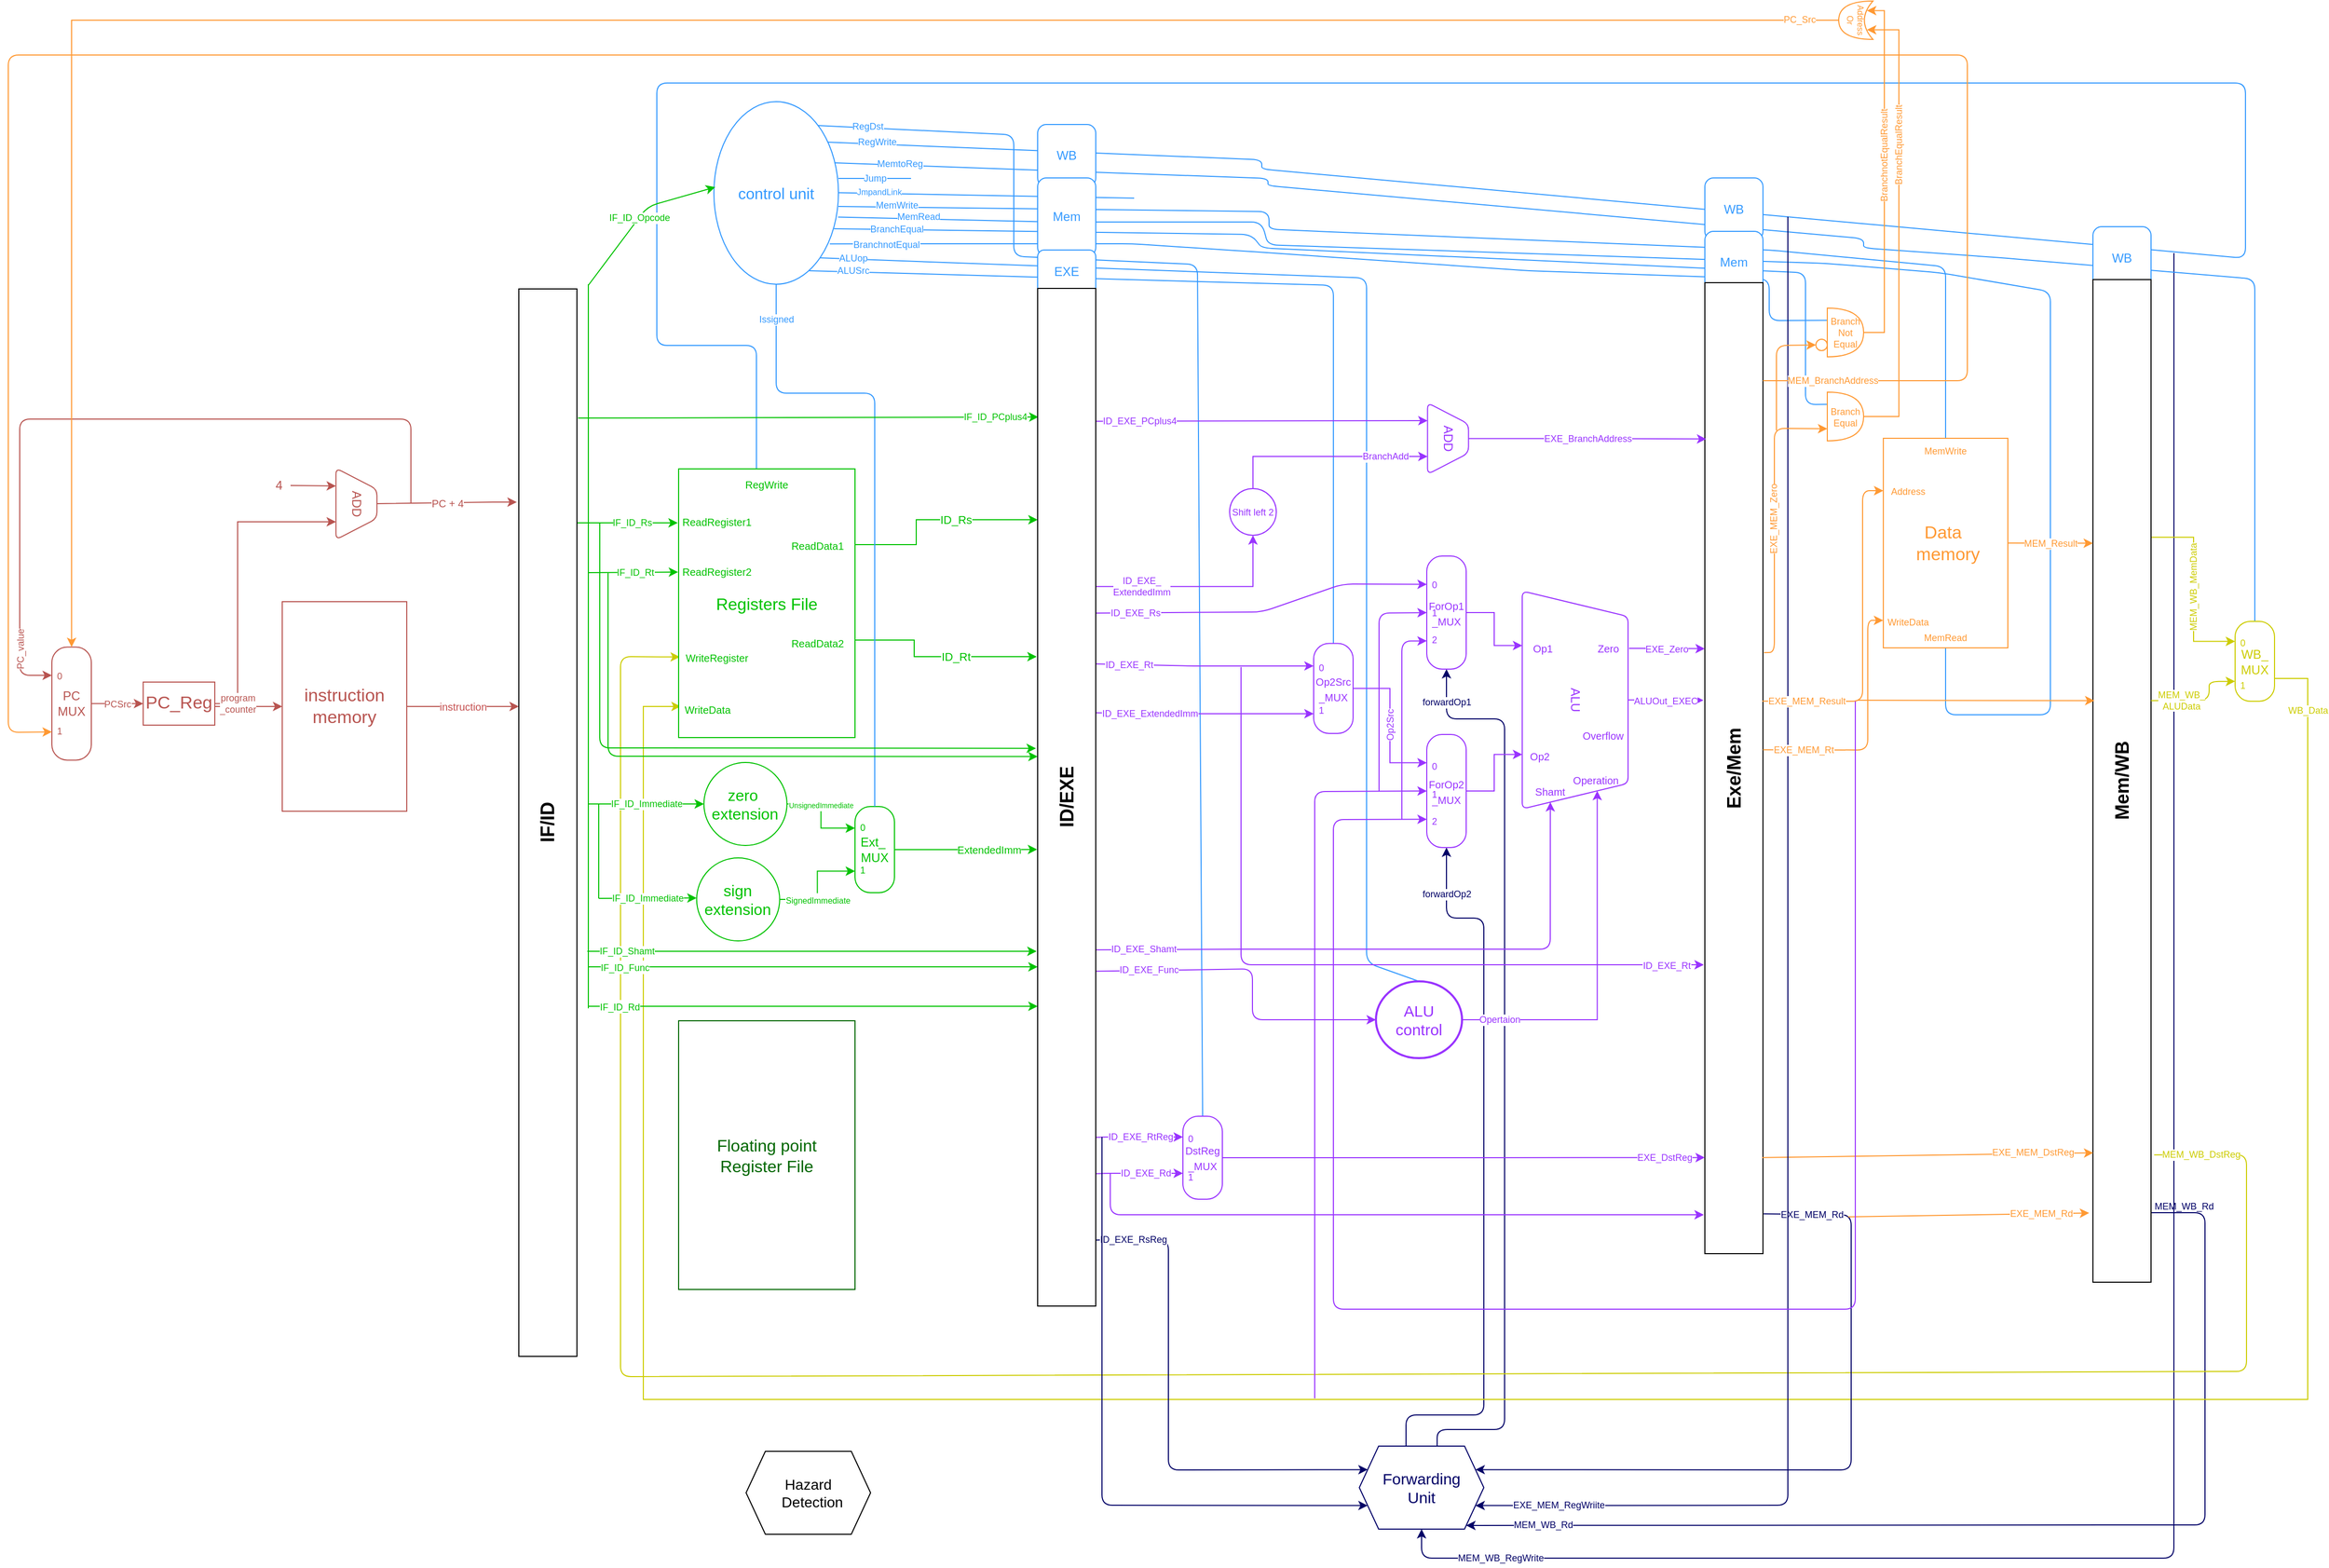 <mxfile version="14.1.3" type="github">
  <diagram id="FUZhbVknojldcqYKG9fJ" name="Page-1">
    <mxGraphModel dx="4412" dy="1160" grid="0" gridSize="10" guides="1" tooltips="1" connect="1" arrows="1" fold="1" page="1" pageScale="1" pageWidth="2336" pageHeight="1654" background="none" math="0" shadow="0">
      <root>
        <mxCell id="0" />
        <mxCell id="1" parent="0" />
        <mxCell id="JEvkDJspSOMSKIL867WB-57" value="MEM_WB_RegWrite" style="endArrow=classic;html=1;fontSize=9;entryX=0.5;entryY=1;entryDx=0;entryDy=0;strokeColor=#000066;fontColor=#000066;" parent="1" target="UKt0rCFPghXX4FOB7-Do-27" edge="1">
          <mxGeometry x="0.897" width="50" height="50" relative="1" as="geometry">
            <mxPoint x="-182.95" y="269" as="sourcePoint" />
            <mxPoint x="-484.002" y="1513.156" as="targetPoint" />
            <Array as="points">
              <mxPoint x="-182.95" y="972.84" />
              <mxPoint x="-183" y="1527" />
              <mxPoint x="-908" y="1527" />
            </Array>
            <mxPoint as="offset" />
          </mxGeometry>
        </mxCell>
        <mxCell id="JEvkDJspSOMSKIL867WB-53" value="MEM_WB_Rd" style="endArrow=classic;html=1;strokeColor=#000066;fontSize=9;fontColor=#000066;entryX=0.858;entryY=0.956;entryDx=0;entryDy=0;entryPerimeter=0;" parent="1" target="UKt0rCFPghXX4FOB7-Do-27" edge="1">
          <mxGeometry x="0.861" width="50" height="50" relative="1" as="geometry">
            <mxPoint x="-205" y="1194" as="sourcePoint" />
            <mxPoint x="-634" y="1409" as="targetPoint" />
            <Array as="points">
              <mxPoint x="-153" y="1194" />
              <mxPoint x="-153" y="1495" />
            </Array>
            <mxPoint as="offset" />
          </mxGeometry>
        </mxCell>
        <mxCell id="JEvkDJspSOMSKIL867WB-44" value="forwardOp1" style="endArrow=classic;html=1;fontSize=9;exitX=0.625;exitY=0;exitDx=0;exitDy=0;entryX=0.5;entryY=1;entryDx=0;entryDy=0;strokeColor=#000066;fontColor=#000066;horizontal=1;" parent="1" source="UKt0rCFPghXX4FOB7-Do-27" target="UKt0rCFPghXX4FOB7-Do-16" edge="1">
          <mxGeometry x="0.927" width="50" height="50" relative="1" as="geometry">
            <mxPoint x="-846.052" y="1451.684" as="sourcePoint" />
            <mxPoint x="-874.0" y="852.0" as="targetPoint" />
            <Array as="points">
              <mxPoint x="-893" y="1403" />
              <mxPoint x="-828" y="1403" />
              <mxPoint x="-828" y="718" />
              <mxPoint x="-884" y="718" />
            </Array>
            <mxPoint as="offset" />
          </mxGeometry>
        </mxCell>
        <mxCell id="JEvkDJspSOMSKIL867WB-43" value="forwardOp2" style="endArrow=classic;html=1;fontSize=9;exitX=0.375;exitY=0;exitDx=0;exitDy=0;entryX=0.5;entryY=1;entryDx=0;entryDy=0;strokeColor=#000066;fontColor=#000066;horizontal=1;" parent="1" source="UKt0rCFPghXX4FOB7-Do-27" target="UKt0rCFPghXX4FOB7-Do-17" edge="1">
          <mxGeometry x="0.871" width="50" height="50" relative="1" as="geometry">
            <mxPoint x="-939" y="1277" as="sourcePoint" />
            <mxPoint x="-889" y="1227" as="targetPoint" />
            <Array as="points">
              <mxPoint x="-923" y="1389" />
              <mxPoint x="-848" y="1389" />
              <mxPoint x="-848" y="1130" />
              <mxPoint x="-848" y="910" />
              <mxPoint x="-884" y="910" />
            </Array>
            <mxPoint as="offset" />
          </mxGeometry>
        </mxCell>
        <mxCell id="VB7SxKn7EFe_iuw59Z2b-35" value="JmpandLink" style="endArrow=none;html=1;fontSize=8;strokeColor=#3399FF;fontColor=#3399FF;endFill=0;" parent="1" edge="1">
          <mxGeometry x="-0.726" y="1" width="50" height="50" relative="1" as="geometry">
            <mxPoint x="-1470" y="210.71" as="sourcePoint" />
            <mxPoint x="-1185" y="216" as="targetPoint" />
            <mxPoint as="offset" />
          </mxGeometry>
        </mxCell>
        <mxCell id="VB7SxKn7EFe_iuw59Z2b-38" value="BranchEqual" style="endArrow=none;html=1;fontSize=9;strokeColor=#3399FF;fontColor=#3399FF;endFill=0;exitX=0.964;exitY=0.696;exitDx=0;exitDy=0;exitPerimeter=0;entryX=0;entryY=0.25;entryDx=0;entryDy=0;entryPerimeter=0;" parent="1" source="UKt0rCFPghXX4FOB7-Do-11" target="JEvkDJspSOMSKIL867WB-31" edge="1">
          <mxGeometry x="-0.889" width="50" height="50" relative="1" as="geometry">
            <mxPoint x="-1477" y="251" as="sourcePoint" />
            <mxPoint x="-508" y="293" as="targetPoint" />
            <mxPoint as="offset" />
            <Array as="points">
              <mxPoint x="-1072" y="251" />
              <mxPoint x="-1062" y="264" />
              <mxPoint x="-538" y="288" />
              <mxPoint x="-538" y="415" />
            </Array>
          </mxGeometry>
        </mxCell>
        <mxCell id="VB7SxKn7EFe_iuw59Z2b-39" value="BranchnotEqual" style="endArrow=none;html=1;fontSize=9;strokeColor=#3399FF;fontColor=#3399FF;endFill=0;exitX=0.931;exitY=0.779;exitDx=0;exitDy=0;exitPerimeter=0;entryX=0;entryY=0.25;entryDx=0;entryDy=0;entryPerimeter=0;" parent="1" source="UKt0rCFPghXX4FOB7-Do-11" target="JEvkDJspSOMSKIL867WB-67" edge="1">
          <mxGeometry x="-0.891" y="-1" width="50" height="50" relative="1" as="geometry">
            <mxPoint x="-1482" y="262" as="sourcePoint" />
            <mxPoint x="-525" y="297" as="targetPoint" />
            <mxPoint as="offset" />
            <Array as="points">
              <mxPoint x="-1282" y="260" />
              <mxPoint x="-1187" y="260" />
              <mxPoint x="-1080" y="267" />
              <mxPoint x="-804" y="286" />
              <mxPoint x="-573" y="294" />
              <mxPoint x="-573" y="334" />
            </Array>
          </mxGeometry>
        </mxCell>
        <mxCell id="VB7SxKn7EFe_iuw59Z2b-31" value="RegDst" style="endArrow=none;html=1;fontSize=9;strokeColor=#3399FF;fontColor=#3399FF;endFill=0;entryX=0.5;entryY=0;entryDx=0;entryDy=0;" parent="1" target="7TlwpzO_HOsOdfMENnGN-11" edge="1">
          <mxGeometry x="-0.926" y="1" width="50" height="50" relative="1" as="geometry">
            <mxPoint x="-1490" y="146" as="sourcePoint" />
            <mxPoint x="-1278" y="151" as="targetPoint" />
            <Array as="points">
              <mxPoint x="-1301" y="155" />
              <mxPoint x="-1301" y="272" />
              <mxPoint x="-1124" y="280" />
            </Array>
            <mxPoint as="offset" />
          </mxGeometry>
        </mxCell>
        <mxCell id="JEvkDJspSOMSKIL867WB-29" value="WB_Data" style="edgeStyle=orthogonalEdgeStyle;rounded=0;orthogonalLoop=1;jettySize=auto;html=1;exitX=1;exitY=0.5;exitDx=0;exitDy=0;endArrow=classic;endFill=1;strokeColor=#CCCC00;fontSize=9;fontColor=#CCCC00;entryX=0.012;entryY=0.884;entryDx=0;entryDy=0;entryPerimeter=0;horizontal=1;" parent="1" source="UKt0rCFPghXX4FOB7-Do-29" target="UKt0rCFPghXX4FOB7-Do-9" edge="1">
          <mxGeometry x="-0.948" relative="1" as="geometry">
            <mxPoint x="-54.0" y="1386.0" as="targetPoint" />
            <Array as="points">
              <mxPoint x="-54" y="679" />
              <mxPoint x="-54" y="1374" />
              <mxPoint x="-1658" y="1374" />
              <mxPoint x="-1658" y="706" />
            </Array>
            <mxPoint as="offset" />
          </mxGeometry>
        </mxCell>
        <mxCell id="JEvkDJspSOMSKIL867WB-28" value="MEM_WB_DstReg" style="endArrow=classic;html=1;fontSize=9;exitX=1.054;exitY=0.873;exitDx=0;exitDy=0;exitPerimeter=0;entryX=0.007;entryY=0.7;entryDx=0;entryDy=0;entryPerimeter=0;strokeColor=#CCCC00;fontColor=#CCCC00;" parent="1" source="UKt0rCFPghXX4FOB7-Do-6" target="UKt0rCFPghXX4FOB7-Do-9" edge="1">
          <mxGeometry x="-0.966" width="50" height="50" relative="1" as="geometry">
            <mxPoint x="-807" y="1130" as="sourcePoint" />
            <mxPoint x="-77" y="1138" as="targetPoint" />
            <Array as="points">
              <mxPoint x="-113" y="1138" />
              <mxPoint x="-113" y="1347" />
              <mxPoint x="-1680" y="1352" />
              <mxPoint x="-1680" y="658" />
            </Array>
            <mxPoint as="offset" />
          </mxGeometry>
        </mxCell>
        <mxCell id="VB7SxKn7EFe_iuw59Z2b-41" value="ALUSrc" style="endArrow=none;html=1;fontSize=9;strokeColor=#3399FF;fontColor=#3399FF;endFill=0;entryX=0.5;entryY=0;entryDx=0;entryDy=0;" parent="1" target="JEvkDJspSOMSKIL867WB-37" edge="1">
          <mxGeometry x="-0.901" y="1" width="50" height="50" relative="1" as="geometry">
            <mxPoint x="-1498" y="286" as="sourcePoint" />
            <mxPoint x="-1441" y="286" as="targetPoint" />
            <mxPoint as="offset" />
            <Array as="points">
              <mxPoint x="-993" y="300" />
            </Array>
          </mxGeometry>
        </mxCell>
        <mxCell id="VB7SxKn7EFe_iuw59Z2b-40" value="ALUop" style="endArrow=none;html=1;fontSize=9;strokeColor=#3399FF;fontColor=#3399FF;endFill=0;entryX=0.5;entryY=0;entryDx=0;entryDy=0;entryPerimeter=0;" parent="1" target="UKt0rCFPghXX4FOB7-Do-15" edge="1">
          <mxGeometry x="-0.947" y="1" width="50" height="50" relative="1" as="geometry">
            <mxPoint x="-1489" y="273.5" as="sourcePoint" />
            <mxPoint x="-1432" y="273.5" as="targetPoint" />
            <mxPoint as="offset" />
            <Array as="points">
              <mxPoint x="-961" y="293" />
              <mxPoint x="-961" y="920" />
              <mxPoint x="-961" y="953" />
            </Array>
          </mxGeometry>
        </mxCell>
        <mxCell id="VB7SxKn7EFe_iuw59Z2b-47" value="RegWrite" style="endArrow=none;html=1;fontSize=9;strokeColor=#3399FF;fontColor=#3399FF;endFill=0;entryX=0.25;entryY=0;entryDx=0;entryDy=0;" parent="1" target="HnmR9eoODCfxTX8oJJkG-3" edge="1">
          <mxGeometry x="-0.973" y="2" width="50" height="50" relative="1" as="geometry">
            <mxPoint x="-1481" y="162" as="sourcePoint" />
            <mxPoint x="-174" y="270" as="targetPoint" />
            <Array as="points">
              <mxPoint x="-1062" y="179" />
              <mxPoint x="-1062" y="188" />
              <mxPoint x="-478" y="241" />
              <mxPoint x="-114" y="274" />
              <mxPoint x="-114" y="105" />
              <mxPoint x="-1557" y="105" />
              <mxPoint x="-1645" y="105" />
              <mxPoint x="-1645" y="358" />
              <mxPoint x="-1549" y="358" />
            </Array>
            <mxPoint as="offset" />
          </mxGeometry>
        </mxCell>
        <mxCell id="VB7SxKn7EFe_iuw59Z2b-33" value="MemtoReg" style="endArrow=none;html=1;fontSize=9;strokeColor=#3399FF;fontColor=#3399FF;endFill=0;entryX=0.5;entryY=0;entryDx=0;entryDy=0;" parent="1" target="UKt0rCFPghXX4FOB7-Do-29" edge="1">
          <mxGeometry x="-0.927" y="1" width="50" height="50" relative="1" as="geometry">
            <mxPoint x="-1473" y="182" as="sourcePoint" />
            <mxPoint x="-1416" y="182" as="targetPoint" />
            <Array as="points">
              <mxPoint x="-1056" y="197" />
              <mxPoint x="-1056" y="204" />
              <mxPoint x="-482" y="255" />
              <mxPoint x="-482" y="264" />
              <mxPoint x="-343" y="274" />
              <mxPoint x="-105" y="294" />
            </Array>
            <mxPoint as="offset" />
          </mxGeometry>
        </mxCell>
        <mxCell id="VB7SxKn7EFe_iuw59Z2b-37" value="MemRead" style="endArrow=none;html=1;fontSize=9;strokeColor=#3399FF;fontColor=#3399FF;endFill=0;entryX=0.5;entryY=1;entryDx=0;entryDy=0;exitX=0.997;exitY=0.632;exitDx=0;exitDy=0;exitPerimeter=0;" parent="1" source="UKt0rCFPghXX4FOB7-Do-11" target="UKt0rCFPghXX4FOB7-Do-31" edge="1">
          <mxGeometry x="-0.912" y="2" width="50" height="50" relative="1" as="geometry">
            <mxPoint x="-1473" y="239" as="sourcePoint" />
            <mxPoint x="-1398" y="239" as="targetPoint" />
            <Array as="points">
              <mxPoint x="-1264" y="239" />
              <mxPoint x="-1160" y="239" />
              <mxPoint x="-1105" y="239" />
              <mxPoint x="-1062" y="239" />
              <mxPoint x="-1056" y="261" />
              <mxPoint x="-517" y="279" />
              <mxPoint x="-408" y="288" />
              <mxPoint x="-302" y="306" />
              <mxPoint x="-302" y="714" />
              <mxPoint x="-403" y="714" />
            </Array>
            <mxPoint as="offset" />
          </mxGeometry>
        </mxCell>
        <mxCell id="VB7SxKn7EFe_iuw59Z2b-36" value="MemWrite" style="endArrow=none;html=1;fontSize=9;strokeColor=#3399FF;fontColor=#3399FF;align=right;endFill=0;entryX=0.5;entryY=0;entryDx=0;entryDy=0;" parent="1" target="UKt0rCFPghXX4FOB7-Do-31" edge="1">
          <mxGeometry x="-0.876" y="2" width="50" height="50" relative="1" as="geometry">
            <mxPoint x="-1470" y="224" as="sourcePoint" />
            <mxPoint x="-1344" y="224" as="targetPoint" />
            <Array as="points">
              <mxPoint x="-1055" y="229" />
              <mxPoint x="-1055" y="246" />
              <mxPoint x="-573" y="266" />
              <mxPoint x="-403" y="282" />
            </Array>
            <mxPoint as="offset" />
          </mxGeometry>
        </mxCell>
        <mxCell id="VB7SxKn7EFe_iuw59Z2b-50" value="&lt;font style=&quot;font-size: 12px&quot;&gt;WB&lt;/font&gt;" style="rounded=1;whiteSpace=wrap;html=1;fontSize=8;fontColor=#3399FF;strokeColor=#3399FF;" parent="1" vertex="1">
          <mxGeometry x="-261" y="243.5" width="56" height="60" as="geometry" />
        </mxCell>
        <mxCell id="VB7SxKn7EFe_iuw59Z2b-48" value="&lt;font style=&quot;font-size: 12px&quot;&gt;WB&lt;/font&gt;" style="rounded=1;whiteSpace=wrap;html=1;fontSize=8;fontColor=#3399FF;strokeColor=#3399FF;fontStyle=0" parent="1" vertex="1">
          <mxGeometry x="-634.99" y="196.5" width="56" height="60" as="geometry" />
        </mxCell>
        <mxCell id="VB7SxKn7EFe_iuw59Z2b-49" value="&lt;font style=&quot;font-size: 12px&quot;&gt;Mem&lt;/font&gt;" style="rounded=1;whiteSpace=wrap;html=1;fontSize=8;fontColor=#3399FF;strokeColor=#3399FF;" parent="1" vertex="1">
          <mxGeometry x="-635" y="248" width="56" height="60" as="geometry" />
        </mxCell>
        <mxCell id="VB7SxKn7EFe_iuw59Z2b-46" value="&lt;font style=&quot;font-size: 12px&quot;&gt;WB&lt;/font&gt;" style="rounded=1;whiteSpace=wrap;html=1;fontSize=8;fontColor=#3399FF;strokeColor=#3399FF;" parent="1" vertex="1">
          <mxGeometry x="-1277.99" y="145" width="56" height="60" as="geometry" />
        </mxCell>
        <mxCell id="VB7SxKn7EFe_iuw59Z2b-45" value="&lt;font style=&quot;font-size: 12px&quot;&gt;Mem&lt;/font&gt;" style="rounded=1;whiteSpace=wrap;html=1;fontSize=8;fontColor=#3399FF;strokeColor=#3399FF;" parent="1" vertex="1">
          <mxGeometry x="-1278" y="196.5" width="56" height="75.5" as="geometry" />
        </mxCell>
        <mxCell id="VB7SxKn7EFe_iuw59Z2b-44" value="&lt;font style=&quot;font-size: 12px&quot;&gt;EXE&lt;/font&gt;" style="rounded=1;whiteSpace=wrap;html=1;fontSize=8;fontColor=#3399FF;strokeColor=#3399FF;" parent="1" vertex="1">
          <mxGeometry x="-1278" y="266" width="56" height="42" as="geometry" />
        </mxCell>
        <mxCell id="7TlwpzO_HOsOdfMENnGN-18" value="IF_ID_Rs" style="edgeStyle=elbowEdgeStyle;rounded=0;orthogonalLoop=1;jettySize=auto;elbow=vertical;html=1;entryX=-0.005;entryY=0.201;entryDx=0;entryDy=0;endArrow=classic;endFill=1;fontColor=#00C200;exitX=1.002;exitY=0.212;exitDx=0;exitDy=0;exitPerimeter=0;entryPerimeter=0;fontSize=9;spacingLeft=16;strokeColor=#00C200;" parent="1" target="UKt0rCFPghXX4FOB7-Do-9" edge="1">
          <mxGeometry x="0.352" relative="1" as="geometry">
            <Array as="points">
              <mxPoint x="-1704.11" y="529" />
            </Array>
            <mxPoint x="-1721.998" y="592.424" as="sourcePoint" />
            <mxPoint as="offset" />
          </mxGeometry>
        </mxCell>
        <mxCell id="YYx74QZVLRJWQak4ZVne-2" value="" style="edgeStyle=orthogonalEdgeStyle;rounded=0;orthogonalLoop=1;jettySize=auto;html=1;entryX=0;entryY=0.5;entryDx=0;entryDy=0;strokeColor=#B85450;fontColor=#B85450;" parent="1" source="UKt0rCFPghXX4FOB7-Do-2" target="UKt0rCFPghXX4FOB7-Do-8" edge="1">
          <mxGeometry relative="1" as="geometry">
            <Array as="points">
              <mxPoint x="-2054" y="706" />
              <mxPoint x="-2054" y="706" />
            </Array>
          </mxGeometry>
        </mxCell>
        <mxCell id="YYx74QZVLRJWQak4ZVne-6" value="PC + 4" style="edgeStyle=orthogonalEdgeStyle;rounded=0;orthogonalLoop=1;jettySize=auto;html=1;fontSize=10;strokeColor=#B85450;fontColor=#B85450;" parent="1" source="7TlwpzO_HOsOdfMENnGN-1" edge="1">
          <mxGeometry relative="1" as="geometry">
            <Array as="points">
              <mxPoint x="-1803" y="509" />
              <mxPoint x="-1780" y="509" />
            </Array>
            <mxPoint x="-1780" y="509" as="targetPoint" />
          </mxGeometry>
        </mxCell>
        <mxCell id="UKt0rCFPghXX4FOB7-Do-2" value="&lt;font style=&quot;font-size: 17px&quot; color=&quot;#b85450&quot;&gt;PC_Reg&lt;/font&gt;" style="rounded=0;whiteSpace=wrap;html=1;strokeColor=#B85450;" parent="1" vertex="1">
          <mxGeometry x="-2140" y="682.5" width="69" height="41.5" as="geometry" />
        </mxCell>
        <mxCell id="UKt0rCFPghXX4FOB7-Do-4" value="&lt;font style=&quot;font-size: 18px;&quot;&gt;Exe/Mem&lt;/font&gt;" style="rounded=0;whiteSpace=wrap;html=1;horizontal=0;fontSize=18;fontStyle=1" parent="1" vertex="1">
          <mxGeometry x="-634.99" y="297.5" width="56" height="936" as="geometry" />
        </mxCell>
        <mxCell id="WTMd-Kf-NOUrpAkrOXLC-6" value="MEM_WB_MemData" style="edgeStyle=orthogonalEdgeStyle;rounded=0;orthogonalLoop=1;jettySize=auto;html=1;exitX=0.996;exitY=0.257;exitDx=0;exitDy=0;entryX=0;entryY=0.25;entryDx=0;entryDy=0;fontSize=9;exitPerimeter=0;fontColor=#CCCC00;strokeColor=#CCCC00;horizontal=0;" parent="1" source="UKt0rCFPghXX4FOB7-Do-6" target="UKt0rCFPghXX4FOB7-Do-29" edge="1">
          <mxGeometry x="-0.016" relative="1" as="geometry">
            <Array as="points">
              <mxPoint x="-164" y="543" />
              <mxPoint x="-164" y="643" />
            </Array>
            <mxPoint as="offset" />
          </mxGeometry>
        </mxCell>
        <mxCell id="UKt0rCFPghXX4FOB7-Do-6" value="&lt;font style=&quot;font-size: 18px;&quot;&gt;Mem/WB&lt;/font&gt;" style="rounded=0;whiteSpace=wrap;html=1;horizontal=0;fontSize=18;fontStyle=1" parent="1" vertex="1">
          <mxGeometry x="-261" y="294.5" width="56" height="966.5" as="geometry" />
        </mxCell>
        <mxCell id="YYx74QZVLRJWQak4ZVne-4" value="&lt;font style=&quot;font-size: 10px;&quot;&gt;instruction&lt;/font&gt;" style="edgeStyle=orthogonalEdgeStyle;rounded=0;orthogonalLoop=1;jettySize=auto;html=1;fontSize=10;fillColor=#f8cecc;fontColor=#C44F4F;strokeColor=#B85450;" parent="1" source="UKt0rCFPghXX4FOB7-Do-8" edge="1">
          <mxGeometry relative="1" as="geometry">
            <Array as="points">
              <mxPoint x="-1803" y="706" />
              <mxPoint x="-1803" y="706" />
            </Array>
            <mxPoint x="-1778" y="706" as="targetPoint" />
          </mxGeometry>
        </mxCell>
        <mxCell id="UKt0rCFPghXX4FOB7-Do-8" value="&lt;font style=&quot;font-size: 17px&quot;&gt;instruction memory&lt;/font&gt;" style="rounded=0;whiteSpace=wrap;html=1;strokeColor=#B85450;fontColor=#B85450;" parent="1" vertex="1">
          <mxGeometry x="-2006" y="605" width="120" height="202" as="geometry" />
        </mxCell>
        <mxCell id="UKt0rCFPghXX4FOB7-Do-9" value="&lt;font style=&quot;font-size: 16px&quot;&gt;Registers File&lt;/font&gt;" style="rounded=0;whiteSpace=wrap;html=1;fontColor=#00C200;strokeColor=#00C200;" parent="1" vertex="1">
          <mxGeometry x="-1624" y="477" width="170" height="259" as="geometry" />
        </mxCell>
        <mxCell id="UKt0rCFPghXX4FOB7-Do-11" value="&lt;font style=&quot;font-size: 15px&quot;&gt;control unit&lt;/font&gt;" style="ellipse;whiteSpace=wrap;html=1;fontColor=#3399FF;strokeColor=#3399FF;" parent="1" vertex="1">
          <mxGeometry x="-1590" y="123" width="120" height="176" as="geometry" />
        </mxCell>
        <mxCell id="VB7SxKn7EFe_iuw59Z2b-4" value="&lt;font style=&quot;font-size: 8px&quot; color=&quot;#00c200&quot;&gt;SignedImmediate&lt;/font&gt;" style="edgeStyle=orthogonalEdgeStyle;rounded=0;orthogonalLoop=1;jettySize=auto;html=1;exitX=1;exitY=0.5;exitDx=0;exitDy=0;strokeColor=#00C200;entryX=0;entryY=0.75;entryDx=0;entryDy=0;" parent="1" source="UKt0rCFPghXX4FOB7-Do-12" target="VB7SxKn7EFe_iuw59Z2b-13" edge="1">
          <mxGeometry x="-0.273" relative="1" as="geometry">
            <mxPoint x="-1283.396" y="891.571" as="targetPoint" />
            <mxPoint as="offset" />
          </mxGeometry>
        </mxCell>
        <mxCell id="UKt0rCFPghXX4FOB7-Do-12" value="&lt;font style=&quot;font-size: 15px&quot;&gt;sign &lt;br&gt;extension&lt;/font&gt;" style="ellipse;whiteSpace=wrap;html=1;aspect=fixed;fontColor=#00C200;strokeColor=#00C200;" parent="1" vertex="1">
          <mxGeometry x="-1606.61" y="852" width="80" height="80" as="geometry" />
        </mxCell>
        <mxCell id="VB7SxKn7EFe_iuw59Z2b-3" value="&lt;font color=&quot;#00c200&quot; style=&quot;font-size: 7px&quot;&gt;UnsignedImmediate&lt;/font&gt;" style="edgeStyle=orthogonalEdgeStyle;rounded=0;orthogonalLoop=1;jettySize=auto;html=1;exitX=1;exitY=0.5;exitDx=0;exitDy=0;strokeColor=#00C200;entryX=0;entryY=0.25;entryDx=0;entryDy=0;" parent="1" source="UKt0rCFPghXX4FOB7-Do-13" target="VB7SxKn7EFe_iuw59Z2b-13" edge="1">
          <mxGeometry x="-0.261" relative="1" as="geometry">
            <mxPoint x="-1285.681" y="800.143" as="targetPoint" />
            <mxPoint as="offset" />
          </mxGeometry>
        </mxCell>
        <mxCell id="UKt0rCFPghXX4FOB7-Do-13" value="&lt;font style=&quot;font-size: 15px&quot;&gt;zero&amp;nbsp;&lt;br&gt;extension&lt;/font&gt;" style="ellipse;whiteSpace=wrap;html=1;aspect=fixed;fontColor=#00C200;strokeColor=#00C200;" parent="1" vertex="1">
          <mxGeometry x="-1599.61" y="760" width="80" height="80" as="geometry" />
        </mxCell>
        <mxCell id="JEvkDJspSOMSKIL867WB-10" value="Opertaion" style="edgeStyle=orthogonalEdgeStyle;rounded=0;orthogonalLoop=1;jettySize=auto;html=1;exitX=1;exitY=0.5;exitDx=0;exitDy=0;exitPerimeter=0;entryX=1;entryY=0.25;entryDx=0;entryDy=0;endArrow=classic;endFill=1;strokeColor=#9933FF;fontSize=9;fontColor=#9933FF;" parent="1" source="UKt0rCFPghXX4FOB7-Do-15" target="UKt0rCFPghXX4FOB7-Do-26" edge="1">
          <mxGeometry x="-0.797" relative="1" as="geometry">
            <Array as="points">
              <mxPoint x="-739" y="1008" />
            </Array>
            <mxPoint as="offset" />
          </mxGeometry>
        </mxCell>
        <mxCell id="UKt0rCFPghXX4FOB7-Do-15" value="&lt;font style=&quot;font-size: 15px&quot;&gt;ALU&lt;br&gt;control&lt;/font&gt;" style="strokeWidth=2;html=1;shape=mxgraph.flowchart.start_2;whiteSpace=wrap;strokeColor=#9933FF;fontColor=#9933FF;" parent="1" vertex="1">
          <mxGeometry x="-952" y="971" width="83" height="74" as="geometry" />
        </mxCell>
        <mxCell id="JEvkDJspSOMSKIL867WB-12" style="edgeStyle=orthogonalEdgeStyle;rounded=0;orthogonalLoop=1;jettySize=auto;html=1;exitX=1;exitY=0.5;exitDx=0;exitDy=0;entryX=0.25;entryY=1;entryDx=0;entryDy=0;endArrow=classic;endFill=1;fontSize=9;fontColor=#9933FF;strokeColor=#9933FF;" parent="1" source="UKt0rCFPghXX4FOB7-Do-16" target="UKt0rCFPghXX4FOB7-Do-26" edge="1">
          <mxGeometry relative="1" as="geometry" />
        </mxCell>
        <mxCell id="UKt0rCFPghXX4FOB7-Do-16" value="&lt;font style=&quot;font-size: 10px&quot;&gt;ForOp1&lt;br&gt;_MUX&lt;/font&gt;" style="rounded=1;whiteSpace=wrap;html=1;arcSize=39;fontColor=#9933FF;strokeColor=#9933FF;" parent="1" vertex="1">
          <mxGeometry x="-903" y="561" width="38" height="109" as="geometry" />
        </mxCell>
        <mxCell id="JEvkDJspSOMSKIL867WB-13" style="edgeStyle=orthogonalEdgeStyle;rounded=0;orthogonalLoop=1;jettySize=auto;html=1;exitX=1;exitY=0.5;exitDx=0;exitDy=0;entryX=0.75;entryY=1;entryDx=0;entryDy=0;endArrow=classic;endFill=1;strokeColor=#9933FF;fontSize=9;fontColor=#9933FF;" parent="1" source="UKt0rCFPghXX4FOB7-Do-17" target="UKt0rCFPghXX4FOB7-Do-26" edge="1">
          <mxGeometry relative="1" as="geometry" />
        </mxCell>
        <mxCell id="UKt0rCFPghXX4FOB7-Do-17" value="&lt;font style=&quot;font-size: 10px&quot;&gt;ForOp2&lt;br&gt;_MUX&lt;/font&gt;" style="rounded=1;whiteSpace=wrap;html=1;arcSize=39;fontColor=#9933FF;strokeColor=#9933FF;" parent="1" vertex="1">
          <mxGeometry x="-903" y="733" width="38" height="109" as="geometry" />
        </mxCell>
        <mxCell id="VB7SxKn7EFe_iuw59Z2b-1" value="&lt;font style=&quot;font-size: 9px&quot; color=&quot;#b85450&quot;&gt;PCSrc&lt;/font&gt;" style="edgeStyle=orthogonalEdgeStyle;rounded=0;orthogonalLoop=1;jettySize=auto;html=1;exitX=1;exitY=0.5;exitDx=0;exitDy=0;entryX=0;entryY=0.5;entryDx=0;entryDy=0;strokeColor=#B85450;" parent="1" source="UKt0rCFPghXX4FOB7-Do-18" target="UKt0rCFPghXX4FOB7-Do-2" edge="1">
          <mxGeometry relative="1" as="geometry" />
        </mxCell>
        <mxCell id="UKt0rCFPghXX4FOB7-Do-18" value="&lt;font color=&quot;#b85450&quot;&gt;PC MUX&lt;/font&gt;" style="rounded=1;whiteSpace=wrap;html=1;arcSize=39;strokeColor=#B85450;" parent="1" vertex="1">
          <mxGeometry x="-2228" y="648.75" width="38" height="109" as="geometry" />
        </mxCell>
        <mxCell id="JEvkDJspSOMSKIL867WB-19" value="&lt;font style=&quot;font-size: 9px&quot;&gt;ALUOut_EXEC&lt;/font&gt;" style="edgeStyle=orthogonalEdgeStyle;rounded=0;orthogonalLoop=1;jettySize=auto;html=1;exitX=0.5;exitY=0;exitDx=0;exitDy=0;endArrow=classic;endFill=1;strokeColor=#9933FF;fontSize=10;fontColor=#9933FF;" parent="1" source="UKt0rCFPghXX4FOB7-Do-26" edge="1">
          <mxGeometry relative="1" as="geometry">
            <mxPoint x="-636.4" y="700" as="targetPoint" />
          </mxGeometry>
        </mxCell>
        <mxCell id="UKt0rCFPghXX4FOB7-Do-26" value="ALU" style="shape=trapezoid;perimeter=trapezoidPerimeter;whiteSpace=wrap;html=1;fixedSize=1;rounded=1;sketch=0;rotation=90;arcSize=12;size=24.517;fontColor=#9933FF;strokeColor=#9933FF;" parent="1" vertex="1">
          <mxGeometry x="-865" y="648.75" width="210" height="102" as="geometry" />
        </mxCell>
        <mxCell id="UKt0rCFPghXX4FOB7-Do-27" value="&lt;font style=&quot;font-size: 15px&quot;&gt;Forwarding&lt;br&gt;Unit&lt;br&gt;&lt;/font&gt;" style="shape=hexagon;perimeter=hexagonPerimeter2;whiteSpace=wrap;html=1;fixedSize=1;rounded=1;sketch=0;arcSize=0;size=18.6;strokeColor=#000066;fontColor=#000066;" parent="1" vertex="1">
          <mxGeometry x="-968" y="1419" width="120" height="80" as="geometry" />
        </mxCell>
        <mxCell id="UKt0rCFPghXX4FOB7-Do-28" value="&lt;font style=&quot;font-size: 14px&quot;&gt;Hazard&lt;br&gt;&amp;nbsp; Detection&lt;/font&gt;" style="shape=hexagon;perimeter=hexagonPerimeter2;whiteSpace=wrap;html=1;fixedSize=1;rounded=1;sketch=0;arcSize=0;size=18.6;" parent="1" vertex="1">
          <mxGeometry x="-1559" y="1424" width="120" height="80" as="geometry" />
        </mxCell>
        <mxCell id="UKt0rCFPghXX4FOB7-Do-29" value="WB_&lt;br&gt;MUX" style="rounded=1;whiteSpace=wrap;html=1;arcSize=39;fontColor=#CCCC00;strokeColor=#CCCC00;" parent="1" vertex="1">
          <mxGeometry x="-124" y="624" width="38" height="77" as="geometry" />
        </mxCell>
        <mxCell id="UKt0rCFPghXX4FOB7-Do-31" value="&lt;font style=&quot;font-size: 17px&quot;&gt;Data&amp;nbsp;&lt;br&gt;&amp;nbsp;memory&lt;/font&gt;" style="rounded=0;whiteSpace=wrap;html=1;strokeColor=#FF9933;fontColor=#FF9933;" parent="1" vertex="1">
          <mxGeometry x="-463" y="447.5" width="120" height="202" as="geometry" />
        </mxCell>
        <mxCell id="HnmR9eoODCfxTX8oJJkG-1" value="ReadRegister1" style="text;html=1;fillColor=none;align=center;verticalAlign=middle;whiteSpace=wrap;rounded=0;fontSize=10;fontColor=#00C200;strokeColor=#FFFFFF;" parent="1" vertex="1">
          <mxGeometry x="-1607" y="518" width="40" height="20" as="geometry" />
        </mxCell>
        <mxCell id="HnmR9eoODCfxTX8oJJkG-2" value="ReadRegister2" style="text;html=1;fillColor=none;align=center;verticalAlign=middle;whiteSpace=wrap;rounded=0;fontSize=10;fontColor=#00C200;strokeColor=#FFFFFF;" parent="1" vertex="1">
          <mxGeometry x="-1607" y="566" width="40" height="20" as="geometry" />
        </mxCell>
        <mxCell id="HnmR9eoODCfxTX8oJJkG-3" value="RegWrite" style="text;html=1;fillColor=none;align=center;verticalAlign=middle;whiteSpace=wrap;rounded=0;fontSize=10;fontColor=#00C200;strokeColor=#FFFFFF;" parent="1" vertex="1">
          <mxGeometry x="-1559" y="482" width="40" height="20" as="geometry" />
        </mxCell>
        <mxCell id="HnmR9eoODCfxTX8oJJkG-4" value="WriteRegister" style="text;html=1;fillColor=none;align=center;verticalAlign=middle;whiteSpace=wrap;rounded=0;fontSize=10;fontColor=#00C200;strokeColor=#FFFFFF;" parent="1" vertex="1">
          <mxGeometry x="-1607" y="649" width="40" height="20" as="geometry" />
        </mxCell>
        <mxCell id="HnmR9eoODCfxTX8oJJkG-5" value="WriteData" style="text;html=1;fillColor=none;align=center;verticalAlign=middle;whiteSpace=wrap;rounded=0;fontSize=10;fontColor=#00C200;strokeColor=#FFFFFF;" parent="1" vertex="1">
          <mxGeometry x="-1616" y="698.5" width="40" height="20" as="geometry" />
        </mxCell>
        <mxCell id="HnmR9eoODCfxTX8oJJkG-6" value="ReadData1" style="text;html=1;fillColor=none;align=center;verticalAlign=middle;whiteSpace=wrap;rounded=0;fontSize=10;fontColor=#00C200;strokeColor=#FFFFFF;" parent="1" vertex="1">
          <mxGeometry x="-1510" y="541" width="40" height="20" as="geometry" />
        </mxCell>
        <mxCell id="HnmR9eoODCfxTX8oJJkG-7" value="ReadData2" style="text;html=1;fillColor=none;align=center;verticalAlign=middle;whiteSpace=wrap;rounded=0;fontSize=10;fontColor=#00C200;strokeColor=#FFFFFF;" parent="1" vertex="1">
          <mxGeometry x="-1510" y="635" width="40" height="20" as="geometry" />
        </mxCell>
        <mxCell id="7TlwpzO_HOsOdfMENnGN-1" value="&lt;font color=&quot;#b85450&quot;&gt;ADD&lt;/font&gt;" style="shape=trapezoid;perimeter=trapezoidPerimeter;whiteSpace=wrap;html=1;fixedSize=1;rounded=1;sketch=0;rotation=90;arcSize=12;size=20.5;strokeColor=#B85450;" parent="1" vertex="1">
          <mxGeometry x="-1969" y="491" width="69" height="39.5" as="geometry" />
        </mxCell>
        <mxCell id="7TlwpzO_HOsOdfMENnGN-2" value="program&lt;br style=&quot;font-size: 9px;&quot;&gt;_counter" style="edgeStyle=orthogonalEdgeStyle;rounded=0;orthogonalLoop=1;jettySize=auto;html=1;fontSize=9;strokeColor=#B85450;fontColor=#B85450;entryX=0.75;entryY=1;entryDx=0;entryDy=0;" parent="1" source="UKt0rCFPghXX4FOB7-Do-2" target="7TlwpzO_HOsOdfMENnGN-1" edge="1">
          <mxGeometry x="-0.849" relative="1" as="geometry">
            <Array as="points">
              <mxPoint x="-2049" y="703" />
              <mxPoint x="-2049" y="528" />
            </Array>
            <mxPoint x="-2071" y="703.25" as="sourcePoint" />
            <mxPoint x="-1954" y="514" as="targetPoint" />
            <mxPoint as="offset" />
          </mxGeometry>
        </mxCell>
        <mxCell id="JEvkDJspSOMSKIL867WB-26" value="&lt;font color=&quot;#9933ff&quot;&gt;EXE_DstReg&lt;/font&gt;" style="edgeStyle=orthogonalEdgeStyle;rounded=0;orthogonalLoop=1;jettySize=auto;html=1;exitX=1;exitY=0.5;exitDx=0;exitDy=0;entryX=0;entryY=0.901;entryDx=0;entryDy=0;entryPerimeter=0;endArrow=classic;endFill=1;fontSize=9;fontColor=#00C200;strokeColor=#9933FF;" parent="1" source="7TlwpzO_HOsOdfMENnGN-11" target="UKt0rCFPghXX4FOB7-Do-4" edge="1">
          <mxGeometry x="0.832" relative="1" as="geometry">
            <mxPoint as="offset" />
          </mxGeometry>
        </mxCell>
        <mxCell id="7TlwpzO_HOsOdfMENnGN-11" value="&lt;font style=&quot;font-size: 10px&quot;&gt;DstReg&lt;br&gt;_MUX&lt;/font&gt;" style="rounded=1;whiteSpace=wrap;html=1;arcSize=39;fontColor=#9933FF;strokeColor=#9933FF;" parent="1" vertex="1">
          <mxGeometry x="-1138" y="1101" width="38" height="80" as="geometry" />
        </mxCell>
        <mxCell id="7TlwpzO_HOsOdfMENnGN-20" value="" style="endArrow=none;html=1;fontColor=#00C200;strokeColor=#00C200;" parent="1" edge="1">
          <mxGeometry width="50" height="50" relative="1" as="geometry">
            <mxPoint x="-1711" y="997" as="sourcePoint" />
            <mxPoint x="-1711" y="299" as="targetPoint" />
          </mxGeometry>
        </mxCell>
        <mxCell id="7TlwpzO_HOsOdfMENnGN-21" value="&lt;font style=&quot;font-size: 9px;&quot;&gt;IF_ID_Rt&lt;/font&gt;" style="endArrow=classic;html=1;entryX=-0.003;entryY=0.384;entryDx=0;entryDy=0;entryPerimeter=0;fontSize=9;spacingRight=5;spacingTop=1;fontColor=#00C200;strokeColor=#00C200;" parent="1" target="UKt0rCFPghXX4FOB7-Do-9" edge="1">
          <mxGeometry x="0.111" width="50" height="50" relative="1" as="geometry">
            <mxPoint x="-1711.11" y="577" as="sourcePoint" />
            <mxPoint x="-1569.11" y="559" as="targetPoint" />
            <mxPoint as="offset" />
          </mxGeometry>
        </mxCell>
        <mxCell id="7TlwpzO_HOsOdfMENnGN-23" value="&lt;font style=&quot;font-size: 9px;&quot;&gt;IF_ID_Immediate&lt;/font&gt;" style="endArrow=classic;html=1;entryX=0;entryY=0.5;entryDx=0;entryDy=0;fontColor=#00C200;strokeColor=#00C200;fontSize=9;" parent="1" target="UKt0rCFPghXX4FOB7-Do-13" edge="1">
          <mxGeometry width="50" height="50" relative="1" as="geometry">
            <mxPoint x="-1711.11" y="800" as="sourcePoint" />
            <mxPoint x="-1445.11" y="744" as="targetPoint" />
          </mxGeometry>
        </mxCell>
        <mxCell id="7TlwpzO_HOsOdfMENnGN-25" value="&lt;font style=&quot;font-size: 9px;&quot;&gt;IF_ID_Immediate&lt;/font&gt;" style="endArrow=classic;html=1;entryX=-0.001;entryY=0.483;entryDx=0;entryDy=0;entryPerimeter=0;startSize=4;fontColor=#00C200;strokeColor=#00C200;fontSize=9;" parent="1" target="UKt0rCFPghXX4FOB7-Do-12" edge="1">
          <mxGeometry width="50" height="50" relative="1" as="geometry">
            <mxPoint x="-1701" y="891" as="sourcePoint" />
            <mxPoint x="-1583.11" y="874" as="targetPoint" />
          </mxGeometry>
        </mxCell>
        <mxCell id="VB7SxKn7EFe_iuw59Z2b-5" value="" style="endArrow=classic;html=1;entryX=0.25;entryY=1;entryDx=0;entryDy=0;strokeColor=#B85450;exitX=1;exitY=0.5;exitDx=0;exitDy=0;" parent="1" source="VB7SxKn7EFe_iuw59Z2b-7" target="7TlwpzO_HOsOdfMENnGN-1" edge="1">
          <mxGeometry width="50" height="50" relative="1" as="geometry">
            <mxPoint x="-2001" y="494" as="sourcePoint" />
            <mxPoint x="-1994" y="474" as="targetPoint" />
            <Array as="points" />
          </mxGeometry>
        </mxCell>
        <mxCell id="VB7SxKn7EFe_iuw59Z2b-7" value="&lt;font color=&quot;#b85450&quot;&gt;4&lt;/font&gt;" style="text;html=1;strokeColor=none;fillColor=none;align=center;verticalAlign=middle;whiteSpace=wrap;rounded=0;" parent="1" vertex="1">
          <mxGeometry x="-2020" y="483" width="22" height="20" as="geometry" />
        </mxCell>
        <mxCell id="VB7SxKn7EFe_iuw59Z2b-9" value="&lt;font style=&quot;font-size: 9px&quot; color=&quot;#b85450&quot;&gt;PC_value&lt;/font&gt;" style="endArrow=classic;html=1;strokeColor=#B85450;entryX=0;entryY=0.25;entryDx=0;entryDy=0;horizontal=0;" parent="1" target="UKt0rCFPghXX4FOB7-Do-18" edge="1">
          <mxGeometry x="0.848" width="50" height="50" relative="1" as="geometry">
            <mxPoint x="-1882" y="510" as="sourcePoint" />
            <mxPoint x="-2078" y="461" as="targetPoint" />
            <Array as="points">
              <mxPoint x="-1882" y="429" />
              <mxPoint x="-2259" y="429" />
              <mxPoint x="-2259" y="601" />
              <mxPoint x="-2259" y="676" />
            </Array>
            <mxPoint as="offset" />
          </mxGeometry>
        </mxCell>
        <mxCell id="VB7SxKn7EFe_iuw59Z2b-10" value="&lt;font style=&quot;font-size: 16px&quot; color=&quot;#006600&quot;&gt;Floating point&lt;br&gt;Register File&lt;/font&gt;" style="rounded=0;whiteSpace=wrap;html=1;fontColor=#00C200;strokeColor=#006600;" parent="1" vertex="1">
          <mxGeometry x="-1624" y="1009" width="170" height="259" as="geometry" />
        </mxCell>
        <mxCell id="JEvkDJspSOMSKIL867WB-20" value="ExtendedImm" style="edgeStyle=orthogonalEdgeStyle;rounded=0;orthogonalLoop=1;jettySize=auto;html=1;exitX=1;exitY=0.5;exitDx=0;exitDy=0;endArrow=classic;endFill=1;fontSize=10;fontColor=#00C200;strokeColor=#00C200;" parent="1" source="VB7SxKn7EFe_iuw59Z2b-13" edge="1">
          <mxGeometry x="0.324" relative="1" as="geometry">
            <mxPoint x="-1278.428" y="843.857" as="targetPoint" />
            <mxPoint as="offset" />
          </mxGeometry>
        </mxCell>
        <mxCell id="VB7SxKn7EFe_iuw59Z2b-13" value="&lt;font color=&quot;#00c200&quot; style=&quot;font-size: 12px&quot;&gt;Ext_&amp;nbsp;&lt;br&gt;MUX&lt;/font&gt;" style="rounded=1;whiteSpace=wrap;html=1;arcSize=39;strokeColor=#00C200;" parent="1" vertex="1">
          <mxGeometry x="-1454" y="802.5" width="38" height="83" as="geometry" />
        </mxCell>
        <mxCell id="VB7SxKn7EFe_iuw59Z2b-20" value="ID_Rs" style="edgeStyle=orthogonalEdgeStyle;rounded=0;orthogonalLoop=1;jettySize=auto;html=1;strokeColor=#00C200;fontColor=#00C200;" parent="1" source="UKt0rCFPghXX4FOB7-Do-9" edge="1">
          <mxGeometry x="0.21" relative="1" as="geometry">
            <mxPoint x="-1278" y="526" as="targetPoint" />
            <Array as="points">
              <mxPoint x="-1395" y="550" />
              <mxPoint x="-1395" y="526" />
            </Array>
            <mxPoint as="offset" />
            <mxPoint x="-1441" y="550" as="sourcePoint" />
          </mxGeometry>
        </mxCell>
        <mxCell id="VB7SxKn7EFe_iuw59Z2b-21" value="ID_Rt" style="edgeStyle=orthogonalEdgeStyle;rounded=0;orthogonalLoop=1;jettySize=auto;html=1;strokeColor=#00C200;fontColor=#00C200;entryX=-0.016;entryY=0.362;entryDx=0;entryDy=0;entryPerimeter=0;" parent="1" source="UKt0rCFPghXX4FOB7-Do-9" target="UKt0rCFPghXX4FOB7-Do-1" edge="1">
          <mxGeometry x="0.182" relative="1" as="geometry">
            <mxPoint x="-1285" y="679" as="targetPoint" />
            <Array as="points">
              <mxPoint x="-1397" y="642" />
              <mxPoint x="-1397" y="658" />
              <mxPoint x="-1279" y="658" />
            </Array>
            <mxPoint x="-1401" y="701" as="sourcePoint" />
            <mxPoint as="offset" />
          </mxGeometry>
        </mxCell>
        <mxCell id="VB7SxKn7EFe_iuw59Z2b-28" value="" style="endArrow=none;html=1;fontColor=#00C200;strokeColor=#00C200;" parent="1" edge="1">
          <mxGeometry width="50" height="50" relative="1" as="geometry">
            <mxPoint x="-1701" y="891" as="sourcePoint" />
            <mxPoint x="-1701" y="800" as="targetPoint" />
          </mxGeometry>
        </mxCell>
        <mxCell id="VB7SxKn7EFe_iuw59Z2b-30" value="&lt;font color=&quot;#00c200&quot;&gt;IF_ID_Opcode&lt;/font&gt;" style="endArrow=classic;html=1;fontSize=9;fontColor=#9933FF;strokeColor=#00C200;entryX=0.011;entryY=0.468;entryDx=0;entryDy=0;entryPerimeter=0;" parent="1" target="UKt0rCFPghXX4FOB7-Do-11" edge="1">
          <mxGeometry width="50" height="50" relative="1" as="geometry">
            <mxPoint x="-1711" y="300" as="sourcePoint" />
            <mxPoint x="-1652" y="241" as="targetPoint" />
            <Array as="points">
              <mxPoint x="-1654" y="224" />
            </Array>
          </mxGeometry>
        </mxCell>
        <mxCell id="VB7SxKn7EFe_iuw59Z2b-34" value="Jump" style="endArrow=none;html=1;fontSize=9;strokeColor=#3399FF;fontColor=#3399FF;endFill=0;" parent="1" edge="1">
          <mxGeometry width="50" height="50" relative="1" as="geometry">
            <mxPoint x="-1470" y="197" as="sourcePoint" />
            <mxPoint x="-1400" y="197" as="targetPoint" />
          </mxGeometry>
        </mxCell>
        <mxCell id="VB7SxKn7EFe_iuw59Z2b-43" value="Issigned" style="endArrow=none;html=1;fontSize=9;strokeColor=#3399FF;fontColor=#3399FF;exitX=0.5;exitY=1;exitDx=0;exitDy=0;endFill=0;entryX=0.5;entryY=0;entryDx=0;entryDy=0;" parent="1" source="UKt0rCFPghXX4FOB7-Do-11" target="VB7SxKn7EFe_iuw59Z2b-13" edge="1">
          <mxGeometry x="-0.886" width="50" height="50" relative="1" as="geometry">
            <mxPoint x="-1552" y="339" as="sourcePoint" />
            <mxPoint x="-1495" y="339" as="targetPoint" />
            <Array as="points">
              <mxPoint x="-1530" y="404" />
              <mxPoint x="-1435" y="404" />
              <mxPoint x="-1435" y="543" />
            </Array>
            <mxPoint as="offset" />
          </mxGeometry>
        </mxCell>
        <mxCell id="JEvkDJspSOMSKIL867WB-35" value="ID_EXE_&lt;br&gt;ExtendedImm" style="edgeStyle=orthogonalEdgeStyle;rounded=0;orthogonalLoop=1;jettySize=auto;html=1;entryX=0.5;entryY=1;entryDx=0;entryDy=0;endArrow=classic;endFill=1;strokeColor=#9933FF;fontSize=9;fontColor=#9933FF;exitX=0.991;exitY=0.293;exitDx=0;exitDy=0;exitPerimeter=0;" parent="1" source="UKt0rCFPghXX4FOB7-Do-1" target="JEvkDJspSOMSKIL867WB-33" edge="1">
          <mxGeometry x="-0.558" relative="1" as="geometry">
            <mxPoint as="offset" />
            <mxPoint x="-1202" y="589" as="sourcePoint" />
          </mxGeometry>
        </mxCell>
        <mxCell id="JEvkDJspSOMSKIL867WB-2" value="&lt;font style=&quot;font-size: 9px;&quot;&gt;IF_ID_Shamt&lt;/font&gt;" style="endArrow=classic;html=1;strokeColor=#00C200;fontColor=#00C200;endFill=1;fontSize=9;" parent="1" edge="1">
          <mxGeometry x="-0.825" width="50" height="50" relative="1" as="geometry">
            <mxPoint x="-1712" y="942" as="sourcePoint" />
            <mxPoint x="-1279" y="942" as="targetPoint" />
            <mxPoint as="offset" />
          </mxGeometry>
        </mxCell>
        <mxCell id="JEvkDJspSOMSKIL867WB-3" value="&lt;font style=&quot;font-size: 9px&quot;&gt;IF_ID_Func&lt;/font&gt;" style="endArrow=classic;html=1;strokeColor=#00C200;fontColor=#00C200;endFill=1;" parent="1" edge="1">
          <mxGeometry x="-0.838" width="50" height="50" relative="1" as="geometry">
            <mxPoint x="-1711" y="957" as="sourcePoint" />
            <mxPoint x="-1278" y="957" as="targetPoint" />
            <mxPoint as="offset" />
          </mxGeometry>
        </mxCell>
        <mxCell id="JEvkDJspSOMSKIL867WB-7" value="&lt;font style=&quot;font-size: 9px&quot;&gt;IF_ID_Rd&lt;/font&gt;" style="endArrow=classic;html=1;strokeColor=#00C200;fontColor=#00C200;endFill=1;" parent="1" edge="1">
          <mxGeometry x="-0.861" width="50" height="50" relative="1" as="geometry">
            <mxPoint x="-1711" y="995" as="sourcePoint" />
            <mxPoint x="-1278" y="995" as="targetPoint" />
            <mxPoint as="offset" />
          </mxGeometry>
        </mxCell>
        <mxCell id="JEvkDJspSOMSKIL867WB-8" value="ID_EXE_Func" style="endArrow=classic;html=1;entryX=0;entryY=0.5;entryDx=0;entryDy=0;entryPerimeter=0;strokeColor=#9933FF;fontColor=#9933FF;fontSize=9;exitX=0.994;exitY=0.671;exitDx=0;exitDy=0;exitPerimeter=0;" parent="1" source="UKt0rCFPghXX4FOB7-Do-1" target="UKt0rCFPghXX4FOB7-Do-15" edge="1">
          <mxGeometry x="-0.682" width="50" height="50" relative="1" as="geometry">
            <mxPoint x="-1206" y="959" as="sourcePoint" />
            <mxPoint x="-1119" y="797" as="targetPoint" />
            <Array as="points">
              <mxPoint x="-1071" y="959" />
              <mxPoint x="-1071" y="1008" />
            </Array>
            <mxPoint as="offset" />
          </mxGeometry>
        </mxCell>
        <mxCell id="JEvkDJspSOMSKIL867WB-9" value="ID_EXE_Shamt" style="endArrow=classic;html=1;entryX=1;entryY=0.75;entryDx=0;entryDy=0;strokeColor=#9933FF;fontColor=#9933FF;fontSize=9;exitX=0.993;exitY=0.65;exitDx=0;exitDy=0;exitPerimeter=0;" parent="1" source="UKt0rCFPghXX4FOB7-Do-1" target="UKt0rCFPghXX4FOB7-Do-26" edge="1">
          <mxGeometry x="-0.839" width="50" height="50" relative="1" as="geometry">
            <mxPoint x="-1220" y="940" as="sourcePoint" />
            <mxPoint x="-951.22" y="989" as="targetPoint" />
            <Array as="points">
              <mxPoint x="-1070.22" y="940" />
              <mxPoint x="-1013" y="940" />
              <mxPoint x="-784" y="940" />
            </Array>
            <mxPoint as="offset" />
          </mxGeometry>
        </mxCell>
        <mxCell id="JEvkDJspSOMSKIL867WB-14" value="Op1" style="text;html=1;strokeColor=none;fillColor=none;align=center;verticalAlign=middle;whiteSpace=wrap;rounded=0;fontSize=10;fontColor=#9933FF;" parent="1" vertex="1">
          <mxGeometry x="-811" y="640" width="40" height="20" as="geometry" />
        </mxCell>
        <mxCell id="JEvkDJspSOMSKIL867WB-15" value="Op2" style="text;html=1;strokeColor=none;fillColor=none;align=center;verticalAlign=middle;whiteSpace=wrap;rounded=0;fontSize=10;fontColor=#9933FF;" parent="1" vertex="1">
          <mxGeometry x="-814" y="744" width="40" height="20" as="geometry" />
        </mxCell>
        <mxCell id="JEvkDJspSOMSKIL867WB-16" value="Shamt" style="text;html=1;strokeColor=none;fillColor=none;align=center;verticalAlign=middle;whiteSpace=wrap;rounded=0;fontSize=10;fontColor=#9933FF;" parent="1" vertex="1">
          <mxGeometry x="-804" y="777.5" width="40" height="20" as="geometry" />
        </mxCell>
        <mxCell id="JEvkDJspSOMSKIL867WB-17" value="Operation" style="text;html=1;strokeColor=none;fillColor=none;align=center;verticalAlign=middle;whiteSpace=wrap;rounded=0;fontSize=10;fontColor=#9933FF;" parent="1" vertex="1">
          <mxGeometry x="-760" y="767" width="40" height="20" as="geometry" />
        </mxCell>
        <mxCell id="JEvkDJspSOMSKIL867WB-21" value="IF_ID_PCplus4" style="endArrow=classic;html=1;strokeColor=#00C200;fontSize=9;fontColor=#00C200;entryX=0.125;entryY=0.986;entryDx=0;entryDy=0;entryPerimeter=0;" parent="1" edge="1">
          <mxGeometry x="0.812" width="50" height="50" relative="1" as="geometry">
            <mxPoint x="-1721" y="428" as="sourcePoint" />
            <mxPoint x="-1277.211" y="426.964" as="targetPoint" />
            <mxPoint as="offset" />
          </mxGeometry>
        </mxCell>
        <mxCell id="JEvkDJspSOMSKIL867WB-23" value="ID_EXE_RtReg" style="endArrow=classic;html=1;entryX=0;entryY=0.25;entryDx=0;entryDy=0;strokeColor=#9933FF;fontColor=#9933FF;fontSize=9;exitX=0.802;exitY=0.006;exitDx=0;exitDy=0;exitPerimeter=0;" parent="1" target="7TlwpzO_HOsOdfMENnGN-11" edge="1">
          <mxGeometry x="0.028" width="50" height="50" relative="1" as="geometry">
            <mxPoint x="-1222.331" y="1121.396" as="sourcePoint" />
            <mxPoint x="-951.22" y="1026" as="targetPoint" />
            <Array as="points">
              <mxPoint x="-1212" y="1121" />
              <mxPoint x="-1194" y="1121" />
            </Array>
            <mxPoint as="offset" />
          </mxGeometry>
        </mxCell>
        <mxCell id="JEvkDJspSOMSKIL867WB-24" value="ID_EXE_Rd" style="endArrow=classic;html=1;entryX=0;entryY=0.688;entryDx=0;entryDy=0;strokeColor=#9933FF;fontColor=#9933FF;fontSize=9;exitX=0.802;exitY=0.006;exitDx=0;exitDy=0;exitPerimeter=0;entryPerimeter=0;" parent="1" target="7TlwpzO_HOsOdfMENnGN-11" edge="1">
          <mxGeometry x="0.143" width="50" height="50" relative="1" as="geometry">
            <mxPoint x="-1221.991" y="1156.396" as="sourcePoint" />
            <mxPoint x="-1148.66" y="1156.0" as="targetPoint" />
            <Array as="points">
              <mxPoint x="-1211.66" y="1156" />
              <mxPoint x="-1193.66" y="1156" />
            </Array>
            <mxPoint as="offset" />
          </mxGeometry>
        </mxCell>
        <mxCell id="JEvkDJspSOMSKIL867WB-27" value="&lt;font&gt;EXE_MEM_DstReg&lt;/font&gt;" style="endArrow=classic;html=1;fontSize=9;exitX=0.987;exitY=0.901;exitDx=0;exitDy=0;exitPerimeter=0;entryX=0.006;entryY=0.871;entryDx=0;entryDy=0;entryPerimeter=0;strokeColor=#FF9933;fontColor=#FF9933;" parent="1" source="UKt0rCFPghXX4FOB7-Do-4" target="UKt0rCFPghXX4FOB7-Do-6" edge="1">
          <mxGeometry x="0.634" y="1" width="50" height="50" relative="1" as="geometry">
            <mxPoint x="-575" y="1129" as="sourcePoint" />
            <mxPoint x="-435" y="1068" as="targetPoint" />
            <mxPoint as="offset" />
          </mxGeometry>
        </mxCell>
        <mxCell id="JEvkDJspSOMSKIL867WB-36" value="EXE_BranchAddress" style="edgeStyle=orthogonalEdgeStyle;rounded=0;orthogonalLoop=1;jettySize=auto;html=1;exitX=0.5;exitY=0;exitDx=0;exitDy=0;endArrow=classic;endFill=1;strokeColor=#9933FF;fontSize=9;fontColor=#9933FF;entryX=0.024;entryY=0.161;entryDx=0;entryDy=0;entryPerimeter=0;" parent="1" source="JEvkDJspSOMSKIL867WB-30" target="UKt0rCFPghXX4FOB7-Do-4" edge="1">
          <mxGeometry relative="1" as="geometry">
            <mxPoint x="-1006.8" y="449" as="targetPoint" />
          </mxGeometry>
        </mxCell>
        <mxCell id="JEvkDJspSOMSKIL867WB-30" value="&lt;font&gt;ADD&lt;/font&gt;" style="shape=trapezoid;perimeter=trapezoidPerimeter;whiteSpace=wrap;html=1;fixedSize=1;rounded=1;sketch=0;rotation=90;arcSize=12;size=20.5;fontColor=#9933FF;strokeColor=#9933FF;" parent="1" vertex="1">
          <mxGeometry x="-917" y="428" width="69" height="39.5" as="geometry" />
        </mxCell>
        <mxCell id="JEvkDJspSOMSKIL867WB-66" value="BranchEqualResult" style="edgeStyle=orthogonalEdgeStyle;rounded=0;orthogonalLoop=1;jettySize=auto;html=1;exitX=1;exitY=0.5;exitDx=0;exitDy=0;exitPerimeter=0;endArrow=classic;endFill=1;strokeColor=#FF9933;fontSize=9;fontColor=#FF9933;entryX=0.175;entryY=0.25;entryDx=0;entryDy=0;entryPerimeter=0;horizontal=0;" parent="1" source="JEvkDJspSOMSKIL867WB-31" target="JEvkDJspSOMSKIL867WB-71" edge="1">
          <mxGeometry x="0.351" relative="1" as="geometry">
            <mxPoint x="-451.0" y="84.833" as="targetPoint" />
            <Array as="points">
              <mxPoint x="-448" y="427" />
              <mxPoint x="-448" y="54" />
            </Array>
            <mxPoint as="offset" />
          </mxGeometry>
        </mxCell>
        <mxCell id="JEvkDJspSOMSKIL867WB-31" value="Branch&lt;br&gt;Equal" style="shape=or;whiteSpace=wrap;html=1;fontSize=9;fontColor=#FF9933;strokeColor=#FF9933;" parent="1" vertex="1">
          <mxGeometry x="-517" y="403" width="35" height="47" as="geometry" />
        </mxCell>
        <mxCell id="JEvkDJspSOMSKIL867WB-32" value="ID_EXE_PCplus4" style="endArrow=classic;html=1;fontSize=9;fontColor=#9933FF;exitX=0.129;exitY=0.008;exitDx=0;exitDy=0;exitPerimeter=0;entryX=0.25;entryY=1;entryDx=0;entryDy=0;strokeColor=#9933FF;" parent="1" target="JEvkDJspSOMSKIL867WB-30" edge="1">
          <mxGeometry x="-0.735" width="50" height="50" relative="1" as="geometry">
            <mxPoint x="-1222.443" y="431.067" as="sourcePoint" />
            <mxPoint x="-1133" y="611" as="targetPoint" />
            <mxPoint as="offset" />
          </mxGeometry>
        </mxCell>
        <mxCell id="JEvkDJspSOMSKIL867WB-34" value="BranchAdd" style="edgeStyle=orthogonalEdgeStyle;rounded=0;orthogonalLoop=1;jettySize=auto;html=1;exitX=0.5;exitY=0;exitDx=0;exitDy=0;entryX=0.75;entryY=1;entryDx=0;entryDy=0;endArrow=classic;endFill=1;strokeColor=#9933FF;fontSize=9;fontColor=#9933FF;horizontal=1;" parent="1" source="JEvkDJspSOMSKIL867WB-33" target="JEvkDJspSOMSKIL867WB-30" edge="1">
          <mxGeometry x="0.591" relative="1" as="geometry">
            <mxPoint as="offset" />
          </mxGeometry>
        </mxCell>
        <mxCell id="JEvkDJspSOMSKIL867WB-33" value="Shift left 2" style="ellipse;whiteSpace=wrap;html=1;aspect=fixed;strokeColor=#9933FF;fontSize=9;fontColor=#9933FF;" parent="1" vertex="1">
          <mxGeometry x="-1093" y="496" width="45" height="45" as="geometry" />
        </mxCell>
        <mxCell id="JEvkDJspSOMSKIL867WB-42" value="Op2Src" style="edgeStyle=orthogonalEdgeStyle;rounded=0;orthogonalLoop=1;jettySize=auto;html=1;exitX=1;exitY=0.5;exitDx=0;exitDy=0;entryX=0;entryY=0.25;entryDx=0;entryDy=0;endArrow=classic;endFill=1;strokeColor=#9933FF;fontSize=9;fontColor=#9933FF;horizontal=0;" parent="1" source="JEvkDJspSOMSKIL867WB-37" target="UKt0rCFPghXX4FOB7-Do-17" edge="1">
          <mxGeometry relative="1" as="geometry" />
        </mxCell>
        <mxCell id="JEvkDJspSOMSKIL867WB-37" value="&lt;font style=&quot;font-size: 10px&quot;&gt;Op2Src&lt;br&gt;_MUX&lt;/font&gt;" style="rounded=1;whiteSpace=wrap;html=1;arcSize=39;fontColor=#9933FF;strokeColor=#9933FF;" parent="1" vertex="1">
          <mxGeometry x="-1012" y="645.25" width="38" height="86.75" as="geometry" />
        </mxCell>
        <mxCell id="JEvkDJspSOMSKIL867WB-38" value="ID_EXE_Rs" style="endArrow=classic;html=1;strokeColor=#9933FF;fontSize=9;fontColor=#9933FF;entryX=0;entryY=0.25;entryDx=0;entryDy=0;exitX=0.999;exitY=0.319;exitDx=0;exitDy=0;exitPerimeter=0;" parent="1" source="UKt0rCFPghXX4FOB7-Do-1" target="UKt0rCFPghXX4FOB7-Do-16" edge="1">
          <mxGeometry x="-0.763" width="50" height="50" relative="1" as="geometry">
            <mxPoint x="-1207" y="615" as="sourcePoint" />
            <mxPoint x="-1084" y="613" as="targetPoint" />
            <Array as="points">
              <mxPoint x="-1062" y="615" />
              <mxPoint x="-984" y="588" />
            </Array>
            <mxPoint as="offset" />
          </mxGeometry>
        </mxCell>
        <mxCell id="JEvkDJspSOMSKIL867WB-40" value="ID_EXE_Rt" style="endArrow=classic;html=1;strokeColor=#9933FF;fontSize=9;fontColor=#9933FF;entryX=0;entryY=0.25;entryDx=0;entryDy=0;exitX=0.983;exitY=0.369;exitDx=0;exitDy=0;exitPerimeter=0;" parent="1" source="UKt0rCFPghXX4FOB7-Do-1" target="JEvkDJspSOMSKIL867WB-37" edge="1">
          <mxGeometry x="-0.686" width="50" height="50" relative="1" as="geometry">
            <mxPoint x="-1206" y="667" as="sourcePoint" />
            <mxPoint x="-902.66" y="637.25" as="targetPoint" />
            <Array as="points">
              <mxPoint x="-1128" y="667" />
            </Array>
            <mxPoint as="offset" />
          </mxGeometry>
        </mxCell>
        <mxCell id="JEvkDJspSOMSKIL867WB-41" value="ID_EXE_ExtendedImm" style="endArrow=classic;html=1;strokeColor=#9933FF;fontSize=9;fontColor=#9933FF;entryX=0;entryY=0.25;entryDx=0;entryDy=0;exitX=0.991;exitY=0.417;exitDx=0;exitDy=0;exitPerimeter=0;" parent="1" source="UKt0rCFPghXX4FOB7-Do-1" edge="1">
          <mxGeometry x="-0.505" width="50" height="50" relative="1" as="geometry">
            <mxPoint x="-1205" y="713" as="sourcePoint" />
            <mxPoint x="-1012" y="712.998" as="targetPoint" />
            <Array as="points">
              <mxPoint x="-1128" y="713.06" />
            </Array>
            <mxPoint as="offset" />
          </mxGeometry>
        </mxCell>
        <mxCell id="JEvkDJspSOMSKIL867WB-47" value="ID_EXE_RsReg" style="endArrow=classic;html=1;entryX=0;entryY=0.25;entryDx=0;entryDy=0;fontSize=9;exitX=0.802;exitY=0.006;exitDx=0;exitDy=0;exitPerimeter=0;fontColor=#000066;strokeColor=#000066;" parent="1" target="UKt0rCFPghXX4FOB7-Do-27" edge="1">
          <mxGeometry x="-0.851" width="50" height="50" relative="1" as="geometry">
            <mxPoint x="-1221.991" y="1220.396" as="sourcePoint" />
            <mxPoint x="-1148.66" y="1220.0" as="targetPoint" />
            <Array as="points">
              <mxPoint x="-1211.66" y="1220" />
              <mxPoint x="-1193.66" y="1220" />
              <mxPoint x="-1152" y="1220" />
              <mxPoint x="-1152" y="1442" />
            </Array>
            <mxPoint as="offset" />
          </mxGeometry>
        </mxCell>
        <mxCell id="JEvkDJspSOMSKIL867WB-48" value="" style="endArrow=classic;html=1;strokeColor=#000066;fontSize=9;fontColor=#000066;entryX=0;entryY=0.75;entryDx=0;entryDy=0;" parent="1" target="UKt0rCFPghXX4FOB7-Do-27" edge="1">
          <mxGeometry width="50" height="50" relative="1" as="geometry">
            <mxPoint x="-1216" y="1121" as="sourcePoint" />
            <mxPoint x="-1211" y="1476" as="targetPoint" />
            <Array as="points">
              <mxPoint x="-1216" y="1476" />
            </Array>
          </mxGeometry>
        </mxCell>
        <mxCell id="JEvkDJspSOMSKIL867WB-49" value="" style="endArrow=classic;html=1;fontSize=9;fontColor=#000066;strokeColor=#9933FF;" parent="1" edge="1">
          <mxGeometry width="50" height="50" relative="1" as="geometry">
            <mxPoint x="-1208" y="1156" as="sourcePoint" />
            <mxPoint x="-636" y="1196" as="targetPoint" />
            <Array as="points">
              <mxPoint x="-1208" y="1196" />
            </Array>
          </mxGeometry>
        </mxCell>
        <mxCell id="JEvkDJspSOMSKIL867WB-50" value="EXE_MEM_Rd" style="endArrow=classic;html=1;fontSize=9;exitX=1.011;exitY=0.959;exitDx=0;exitDy=0;exitPerimeter=0;entryX=1;entryY=0.25;entryDx=0;entryDy=0;strokeColor=#000066;fontColor=#000066;" parent="1" source="UKt0rCFPghXX4FOB7-Do-4" target="UKt0rCFPghXX4FOB7-Do-27" edge="1">
          <mxGeometry x="-0.865" width="50" height="50" relative="1" as="geometry">
            <mxPoint x="-555" y="1214" as="sourcePoint" />
            <mxPoint x="-511" y="1216" as="targetPoint" />
            <Array as="points">
              <mxPoint x="-494" y="1196" />
              <mxPoint x="-494" y="1442" />
            </Array>
            <mxPoint as="offset" />
          </mxGeometry>
        </mxCell>
        <mxCell id="JEvkDJspSOMSKIL867WB-51" value="EXE_MEM_RegWriite" style="endArrow=classic;html=1;fontSize=9;entryX=1;entryY=0.75;entryDx=0;entryDy=0;strokeColor=#000066;fontColor=#000066;" parent="1" target="UKt0rCFPghXX4FOB7-Do-27" edge="1">
          <mxGeometry x="0.897" width="50" height="50" relative="1" as="geometry">
            <mxPoint x="-555" y="234" as="sourcePoint" />
            <mxPoint x="-1265" y="869" as="targetPoint" />
            <Array as="points">
              <mxPoint x="-555" y="936" />
              <mxPoint x="-555" y="1476" />
            </Array>
            <mxPoint as="offset" />
          </mxGeometry>
        </mxCell>
        <mxCell id="JEvkDJspSOMSKIL867WB-52" value="&lt;font color=&quot;#ff9933&quot;&gt;EXE_MEM_Rd&lt;/font&gt;" style="endArrow=classic;html=1;fontSize=9;fontColor=#000066;entryX=-0.065;entryY=0.931;entryDx=0;entryDy=0;entryPerimeter=0;strokeColor=#FF9933;" parent="1" target="UKt0rCFPghXX4FOB7-Do-6" edge="1">
          <mxGeometry x="0.602" width="50" height="50" relative="1" as="geometry">
            <mxPoint x="-497" y="1198" as="sourcePoint" />
            <mxPoint x="-447" y="1148" as="targetPoint" />
            <mxPoint as="offset" />
          </mxGeometry>
        </mxCell>
        <mxCell id="JEvkDJspSOMSKIL867WB-55" value="MEM_WB_Rd" style="text;html=1;strokeColor=none;fillColor=none;align=center;verticalAlign=middle;whiteSpace=wrap;rounded=0;fontSize=9;fontColor=#000066;" parent="1" vertex="1">
          <mxGeometry x="-193" y="1178" width="40" height="20" as="geometry" />
        </mxCell>
        <mxCell id="JEvkDJspSOMSKIL867WB-63" value="&lt;font style=&quot;font-size: 9px&quot;&gt;EXE_Zero&lt;/font&gt;" style="edgeStyle=orthogonalEdgeStyle;rounded=0;orthogonalLoop=1;jettySize=auto;html=1;exitX=1;exitY=0.5;exitDx=0;exitDy=0;endArrow=classic;endFill=1;strokeColor=#9933FF;fontSize=10;fontColor=#9933FF;entryX=0;entryY=0.377;entryDx=0;entryDy=0;entryPerimeter=0;" parent="1" source="JEvkDJspSOMSKIL867WB-60" target="UKt0rCFPghXX4FOB7-Do-4" edge="1">
          <mxGeometry relative="1" as="geometry">
            <mxPoint x="-671.667" y="650.333" as="targetPoint" />
            <Array as="points">
              <mxPoint x="-672" y="650" />
            </Array>
          </mxGeometry>
        </mxCell>
        <mxCell id="JEvkDJspSOMSKIL867WB-60" value="&lt;font style=&quot;font-size: 10px;&quot; color=&quot;#9933ff&quot;&gt;Zero&lt;/font&gt;" style="text;html=1;strokeColor=none;fillColor=none;align=center;verticalAlign=middle;whiteSpace=wrap;rounded=0;fontSize=10;" parent="1" vertex="1">
          <mxGeometry x="-748" y="640" width="40" height="20" as="geometry" />
        </mxCell>
        <mxCell id="JEvkDJspSOMSKIL867WB-62" value="&lt;font style=&quot;font-size: 10px&quot; color=&quot;#9933ff&quot;&gt;Overflow&lt;/font&gt;" style="text;html=1;strokeColor=none;fillColor=none;align=center;verticalAlign=middle;whiteSpace=wrap;rounded=0;fontSize=10;" parent="1" vertex="1">
          <mxGeometry x="-753" y="724" width="40" height="20" as="geometry" />
        </mxCell>
        <mxCell id="JEvkDJspSOMSKIL867WB-65" value="EXE_MEM_Zero" style="endArrow=classic;html=1;fontSize=9;exitX=1.018;exitY=0.381;exitDx=0;exitDy=0;exitPerimeter=0;entryX=0;entryY=0.75;entryDx=0;entryDy=0;entryPerimeter=0;fontColor=#FF9933;strokeColor=#FF9933;horizontal=0;" parent="1" source="UKt0rCFPghXX4FOB7-Do-4" target="JEvkDJspSOMSKIL867WB-31" edge="1">
          <mxGeometry width="50" height="50" relative="1" as="geometry">
            <mxPoint x="-714" y="575" as="sourcePoint" />
            <mxPoint x="-664" y="525" as="targetPoint" />
            <Array as="points">
              <mxPoint x="-568" y="654" />
              <mxPoint x="-568" y="568" />
              <mxPoint x="-568" y="438" />
            </Array>
          </mxGeometry>
        </mxCell>
        <mxCell id="JEvkDJspSOMSKIL867WB-70" value="BranchnotEqualResult" style="edgeStyle=orthogonalEdgeStyle;rounded=0;orthogonalLoop=1;jettySize=auto;html=1;exitX=1;exitY=0.5;exitDx=0;exitDy=0;exitPerimeter=0;endArrow=classic;endFill=1;strokeColor=#FF9933;fontSize=9;fontColor=#FF9933;entryX=0.175;entryY=0.75;entryDx=0;entryDy=0;entryPerimeter=0;horizontal=0;" parent="1" source="JEvkDJspSOMSKIL867WB-67" target="JEvkDJspSOMSKIL867WB-71" edge="1">
          <mxGeometry x="0.098" relative="1" as="geometry">
            <mxPoint x="-425" y="43" as="targetPoint" />
            <Array as="points">
              <mxPoint x="-462" y="346" />
              <mxPoint x="-462" y="35" />
            </Array>
            <mxPoint as="offset" />
          </mxGeometry>
        </mxCell>
        <mxCell id="JEvkDJspSOMSKIL867WB-67" value="Branch&lt;br&gt;Not&lt;br&gt;Equal" style="shape=or;whiteSpace=wrap;html=1;fontSize=9;fontColor=#FF9933;strokeColor=#FF9933;" parent="1" vertex="1">
          <mxGeometry x="-517" y="322" width="35" height="47" as="geometry" />
        </mxCell>
        <mxCell id="JEvkDJspSOMSKIL867WB-68" value="" style="ellipse;whiteSpace=wrap;html=1;aspect=fixed;strokeColor=#FF9933;fontSize=9;fontColor=#FF9933;" parent="1" vertex="1">
          <mxGeometry x="-528" y="352" width="11" height="11" as="geometry" />
        </mxCell>
        <mxCell id="JEvkDJspSOMSKIL867WB-69" value="" style="endArrow=classic;html=1;strokeColor=#FF9933;fontSize=9;fontColor=#FF9933;entryX=0;entryY=0.5;entryDx=0;entryDy=0;" parent="1" target="JEvkDJspSOMSKIL867WB-68" edge="1">
          <mxGeometry width="50" height="50" relative="1" as="geometry">
            <mxPoint x="-566" y="440" as="sourcePoint" />
            <mxPoint x="-388" y="384" as="targetPoint" />
            <Array as="points">
              <mxPoint x="-566" y="358" />
            </Array>
          </mxGeometry>
        </mxCell>
        <mxCell id="JEvkDJspSOMSKIL867WB-72" value="PC_Src" style="edgeStyle=orthogonalEdgeStyle;rounded=0;orthogonalLoop=1;jettySize=auto;html=1;exitX=1;exitY=0.5;exitDx=0;exitDy=0;exitPerimeter=0;entryX=0.5;entryY=0;entryDx=0;entryDy=0;endArrow=classic;endFill=1;strokeColor=#FF9933;fontSize=9;fontColor=#FF9933;" parent="1" source="JEvkDJspSOMSKIL867WB-71" target="UKt0rCFPghXX4FOB7-Do-18" edge="1">
          <mxGeometry x="-0.967" relative="1" as="geometry">
            <mxPoint as="offset" />
          </mxGeometry>
        </mxCell>
        <mxCell id="JEvkDJspSOMSKIL867WB-71" value="&lt;font color=&quot;#ff9933&quot; style=&quot;font-size: 8px;&quot;&gt;Address&lt;br style=&quot;font-size: 8px;&quot;&gt;Or&lt;/font&gt;" style="shape=xor;whiteSpace=wrap;html=1;rotation=-180;strokeColor=#FF9933;horizontal=0;fontSize=8;" parent="1" vertex="1">
          <mxGeometry x="-506" y="26" width="33" height="37" as="geometry" />
        </mxCell>
        <mxCell id="JEvkDJspSOMSKIL867WB-73" value="MEM_BranchAddress" style="endArrow=classic;html=1;strokeColor=#FF9933;fontSize=9;fontColor=#FF9933;exitX=1;exitY=0.101;exitDx=0;exitDy=0;exitPerimeter=0;entryX=0;entryY=0.75;entryDx=0;entryDy=0;" parent="1" source="UKt0rCFPghXX4FOB7-Do-4" target="UKt0rCFPghXX4FOB7-Do-18" edge="1">
          <mxGeometry x="-0.957" width="50" height="50" relative="1" as="geometry">
            <mxPoint x="-621" y="431" as="sourcePoint" />
            <mxPoint x="-276" y="59" as="targetPoint" />
            <Array as="points">
              <mxPoint x="-382" y="392" />
              <mxPoint x="-382" y="78" />
              <mxPoint x="-2270" y="78" />
              <mxPoint x="-2270" y="731" />
            </Array>
            <mxPoint as="offset" />
          </mxGeometry>
        </mxCell>
        <mxCell id="JEvkDJspSOMSKIL867WB-74" value="EXE_MEM_Result" style="endArrow=classic;html=1;strokeColor=#FF9933;fontSize=9;fontColor=#FF9933;exitX=0.989;exitY=0.431;exitDx=0;exitDy=0;exitPerimeter=0;entryX=0;entryY=0.25;entryDx=0;entryDy=0;" parent="1" source="UKt0rCFPghXX4FOB7-Do-4" target="UKt0rCFPghXX4FOB7-Do-31" edge="1">
          <mxGeometry x="-0.733" width="50" height="50" relative="1" as="geometry">
            <mxPoint x="-433" y="832" as="sourcePoint" />
            <mxPoint x="-476" y="701" as="targetPoint" />
            <Array as="points">
              <mxPoint x="-483" y="701" />
              <mxPoint x="-483" y="498" />
            </Array>
            <mxPoint as="offset" />
          </mxGeometry>
        </mxCell>
        <mxCell id="JEvkDJspSOMSKIL867WB-75" value="Address" style="text;html=1;strokeColor=none;fillColor=none;align=center;verticalAlign=middle;whiteSpace=wrap;rounded=0;fontSize=9;fontColor=#FF9933;" parent="1" vertex="1">
          <mxGeometry x="-459" y="489" width="40" height="20" as="geometry" />
        </mxCell>
        <mxCell id="JEvkDJspSOMSKIL867WB-76" value="WriteData" style="text;html=1;strokeColor=none;fillColor=none;align=center;verticalAlign=middle;whiteSpace=wrap;rounded=0;fontSize=9;fontColor=#FF9933;" parent="1" vertex="1">
          <mxGeometry x="-459" y="615" width="40" height="20" as="geometry" />
        </mxCell>
        <mxCell id="JEvkDJspSOMSKIL867WB-77" value="EXE_MEM_Rt" style="endArrow=classic;html=1;strokeColor=#FF9933;fontSize=9;fontColor=#FF9933;entryX=-0.001;entryY=0.869;entryDx=0;entryDy=0;entryPerimeter=0;exitX=1.001;exitY=0.481;exitDx=0;exitDy=0;exitPerimeter=0;" parent="1" source="UKt0rCFPghXX4FOB7-Do-4" target="UKt0rCFPghXX4FOB7-Do-31" edge="1">
          <mxGeometry x="-0.677" width="50" height="50" relative="1" as="geometry">
            <mxPoint x="-557" y="682" as="sourcePoint" />
            <mxPoint x="-507" y="632" as="targetPoint" />
            <Array as="points">
              <mxPoint x="-478" y="748" />
              <mxPoint x="-478" y="623" />
            </Array>
            <mxPoint as="offset" />
          </mxGeometry>
        </mxCell>
        <mxCell id="WTMd-Kf-NOUrpAkrOXLC-1" value="&lt;font style=&quot;font-size: 9px&quot; color=&quot;#9933ff&quot;&gt;ID_EXE_Rt&lt;/font&gt;" style="endArrow=classic;html=1;strokeColor=#9933FF;" parent="1" edge="1">
          <mxGeometry x="0.902" width="50" height="50" relative="1" as="geometry">
            <mxPoint x="-1082" y="668" as="sourcePoint" />
            <mxPoint x="-636" y="955" as="targetPoint" />
            <Array as="points">
              <mxPoint x="-1082" y="955" />
            </Array>
            <mxPoint as="offset" />
          </mxGeometry>
        </mxCell>
        <mxCell id="WTMd-Kf-NOUrpAkrOXLC-2" value="MEM_Result" style="endArrow=classic;html=1;exitX=1;exitY=0.5;exitDx=0;exitDy=0;entryX=0;entryY=0.263;entryDx=0;entryDy=0;entryPerimeter=0;strokeColor=#FF9933;fontColor=#FF9933;fontSize=9;" parent="1" source="UKt0rCFPghXX4FOB7-Do-31" target="UKt0rCFPghXX4FOB7-Do-6" edge="1">
          <mxGeometry width="50" height="50" relative="1" as="geometry">
            <mxPoint x="-663" y="630" as="sourcePoint" />
            <mxPoint x="-613" y="580" as="targetPoint" />
          </mxGeometry>
        </mxCell>
        <mxCell id="WTMd-Kf-NOUrpAkrOXLC-3" value="MemWrite" style="text;html=1;strokeColor=none;fillColor=none;align=center;verticalAlign=middle;whiteSpace=wrap;rounded=0;fontSize=9;fontColor=#FF9933;" parent="1" vertex="1">
          <mxGeometry x="-423" y="450" width="40" height="20" as="geometry" />
        </mxCell>
        <mxCell id="WTMd-Kf-NOUrpAkrOXLC-4" value="MemRead" style="text;html=1;strokeColor=none;fillColor=none;align=center;verticalAlign=middle;whiteSpace=wrap;rounded=0;fontSize=9;fontColor=#FF9933;" parent="1" vertex="1">
          <mxGeometry x="-423" y="629.5" width="40" height="20" as="geometry" />
        </mxCell>
        <mxCell id="WTMd-Kf-NOUrpAkrOXLC-5" value="" style="endArrow=classic;html=1;strokeColor=#FF9933;fontSize=9;fontColor=#FF9933;entryX=0.025;entryY=0.42;entryDx=0;entryDy=0;entryPerimeter=0;" parent="1" target="UKt0rCFPghXX4FOB7-Do-6" edge="1">
          <mxGeometry width="50" height="50" relative="1" as="geometry">
            <mxPoint x="-488" y="700" as="sourcePoint" />
            <mxPoint x="-482" y="628" as="targetPoint" />
          </mxGeometry>
        </mxCell>
        <mxCell id="WTMd-Kf-NOUrpAkrOXLC-7" style="edgeStyle=orthogonalEdgeStyle;rounded=0;orthogonalLoop=1;jettySize=auto;html=1;exitX=0.5;exitY=1;exitDx=0;exitDy=0;strokeColor=#FF9933;fontSize=9;fontColor=#FF9933;" parent="1" source="UKt0rCFPghXX4FOB7-Do-29" target="UKt0rCFPghXX4FOB7-Do-29" edge="1">
          <mxGeometry relative="1" as="geometry" />
        </mxCell>
        <mxCell id="WTMd-Kf-NOUrpAkrOXLC-8" value="MEM_WB_&lt;br&gt;ALUData" style="endArrow=classic;html=1;fontSize=9;entryX=0;entryY=0.75;entryDx=0;entryDy=0;exitX=1;exitY=0.42;exitDx=0;exitDy=0;exitPerimeter=0;fontColor=#CCCC00;strokeColor=#CCCC00;" parent="1" source="UKt0rCFPghXX4FOB7-Do-6" target="UKt0rCFPghXX4FOB7-Do-29" edge="1">
          <mxGeometry x="-0.414" width="50" height="50" relative="1" as="geometry">
            <mxPoint x="-205" y="705" as="sourcePoint" />
            <mxPoint x="-155" y="655" as="targetPoint" />
            <Array as="points">
              <mxPoint x="-149" y="700" />
              <mxPoint x="-149" y="682" />
            </Array>
            <mxPoint as="offset" />
          </mxGeometry>
        </mxCell>
        <mxCell id="WTMd-Kf-NOUrpAkrOXLC-9" value="" style="endArrow=classic;html=1;fontSize=9;fontColor=#CCCC00;entryX=0;entryY=0.5;entryDx=0;entryDy=0;strokeColor=#9933FF;" parent="1" target="UKt0rCFPghXX4FOB7-Do-17" edge="1">
          <mxGeometry width="50" height="50" relative="1" as="geometry">
            <mxPoint x="-1011" y="1373" as="sourcePoint" />
            <mxPoint x="-658" y="1075" as="targetPoint" />
            <Array as="points">
              <mxPoint x="-1011" y="788" />
            </Array>
          </mxGeometry>
        </mxCell>
        <mxCell id="WTMd-Kf-NOUrpAkrOXLC-10" value="" style="endArrow=classic;html=1;fontSize=9;fontColor=#CCCC00;entryX=0;entryY=0.5;entryDx=0;entryDy=0;strokeColor=#9933FF;" parent="1" target="UKt0rCFPghXX4FOB7-Do-16" edge="1">
          <mxGeometry width="50" height="50" relative="1" as="geometry">
            <mxPoint x="-949" y="788" as="sourcePoint" />
            <mxPoint x="-658" y="847" as="targetPoint" />
            <Array as="points">
              <mxPoint x="-949" y="616" />
            </Array>
          </mxGeometry>
        </mxCell>
        <mxCell id="WTMd-Kf-NOUrpAkrOXLC-11" value="" style="endArrow=classic;html=1;strokeColor=#9933FF;fontSize=9;fontColor=#CCCC00;entryX=0;entryY=0.75;entryDx=0;entryDy=0;" parent="1" target="UKt0rCFPghXX4FOB7-Do-17" edge="1">
          <mxGeometry width="50" height="50" relative="1" as="geometry">
            <mxPoint x="-490" y="701" as="sourcePoint" />
            <mxPoint x="-689" y="821" as="targetPoint" />
            <Array as="points">
              <mxPoint x="-490" y="1287" />
              <mxPoint x="-993" y="1287" />
              <mxPoint x="-993" y="815" />
            </Array>
          </mxGeometry>
        </mxCell>
        <mxCell id="WTMd-Kf-NOUrpAkrOXLC-12" value="" style="endArrow=classic;html=1;strokeColor=#9933FF;fontSize=9;fontColor=#CCCC00;entryX=0;entryY=0.75;entryDx=0;entryDy=0;" parent="1" target="UKt0rCFPghXX4FOB7-Do-16" edge="1">
          <mxGeometry width="50" height="50" relative="1" as="geometry">
            <mxPoint x="-927" y="815" as="sourcePoint" />
            <mxPoint x="-862" y="693" as="targetPoint" />
            <Array as="points">
              <mxPoint x="-927" y="643" />
            </Array>
          </mxGeometry>
        </mxCell>
        <mxCell id="kzKms_yDveK2XiWAhmSa-1" value="&lt;font style=&quot;font-size: 9px&quot; color=&quot;#b85450&quot;&gt;0&lt;/font&gt;" style="text;html=1;strokeColor=none;fillColor=none;align=center;verticalAlign=middle;whiteSpace=wrap;rounded=0;" parent="1" vertex="1">
          <mxGeometry x="-2228" y="666" width="15" height="20" as="geometry" />
        </mxCell>
        <mxCell id="kzKms_yDveK2XiWAhmSa-2" value="&lt;font style=&quot;font-size: 9px&quot; color=&quot;#b85450&quot;&gt;1&lt;/font&gt;" style="text;html=1;strokeColor=none;fillColor=none;align=center;verticalAlign=middle;whiteSpace=wrap;rounded=0;" parent="1" vertex="1">
          <mxGeometry x="-2228" y="718.5" width="15" height="20" as="geometry" />
        </mxCell>
        <mxCell id="kzKms_yDveK2XiWAhmSa-3" value="&lt;font style=&quot;font-size: 9px;&quot;&gt;0&lt;/font&gt;" style="text;html=1;strokeColor=none;fillColor=none;align=center;verticalAlign=middle;whiteSpace=wrap;rounded=0;fontSize=9;fontColor=#00C200;" parent="1" vertex="1">
          <mxGeometry x="-1454" y="813" width="15" height="20" as="geometry" />
        </mxCell>
        <mxCell id="kzKms_yDveK2XiWAhmSa-4" value="&lt;font style=&quot;font-size: 9px&quot;&gt;1&lt;/font&gt;" style="text;html=1;strokeColor=none;fillColor=none;align=center;verticalAlign=middle;whiteSpace=wrap;rounded=0;fontSize=9;fontColor=#00C200;" parent="1" vertex="1">
          <mxGeometry x="-1454" y="854" width="15" height="20" as="geometry" />
        </mxCell>
        <mxCell id="kzKms_yDveK2XiWAhmSa-9" value="&lt;font style=&quot;font-size: 9px;&quot;&gt;0&lt;/font&gt;" style="text;html=1;strokeColor=none;fillColor=none;align=center;verticalAlign=middle;whiteSpace=wrap;rounded=0;fontSize=9;fontColor=#9933FF;" parent="1" vertex="1">
          <mxGeometry x="-1012" y="659" width="15" height="20" as="geometry" />
        </mxCell>
        <mxCell id="kzKms_yDveK2XiWAhmSa-10" value="&lt;font style=&quot;font-size: 9px&quot;&gt;1&lt;/font&gt;" style="text;html=1;strokeColor=none;fillColor=none;align=center;verticalAlign=middle;whiteSpace=wrap;rounded=0;fontSize=9;fontColor=#9933FF;" parent="1" vertex="1">
          <mxGeometry x="-1012" y="700" width="15" height="20" as="geometry" />
        </mxCell>
        <mxCell id="kzKms_yDveK2XiWAhmSa-11" value="&lt;font style=&quot;font-size: 9px;&quot;&gt;0&lt;/font&gt;" style="text;html=1;strokeColor=none;fillColor=none;align=center;verticalAlign=middle;whiteSpace=wrap;rounded=0;fontSize=9;fontColor=#9933FF;" parent="1" vertex="1">
          <mxGeometry x="-903" y="579" width="15" height="20" as="geometry" />
        </mxCell>
        <mxCell id="kzKms_yDveK2XiWAhmSa-12" value="&lt;font style=&quot;font-size: 9px&quot;&gt;2&lt;/font&gt;&lt;span style=&quot;color: rgba(0 , 0 , 0 , 0) ; font-family: monospace ; font-size: 0px&quot;&gt;%3CmxGraphModel%3E%3Croot%3E%3CmxCell%20id%3D%220%22%2F%3E%3CmxCell%20id%3D%221%22%20parent%3D%220%22%2F%3E%3CmxCell%20id%3D%222%22%20value%3D%22%26lt%3Bfont%20style%3D%26quot%3Bfont-size%3A%209px%3B%26quot%3B%26gt%3B0%26lt%3B%2Ffont%26gt%3B%22%20style%3D%22text%3Bhtml%3D1%3BstrokeColor%3Dnone%3BfillColor%3Dnone%3Balign%3Dcenter%3BverticalAlign%3Dmiddle%3BwhiteSpace%3Dwrap%3Brounded%3D0%3BfontSize%3D9%3BfontColor%3D%239933FF%3B%22%20vertex%3D%221%22%20parent%3D%221%22%3E%3CmxGeometry%20x%3D%22-1012%22%20y%3D%22659%22%20width%3D%2215%22%20height%3D%2220%22%20as%3D%22geometry%22%2F%3E%3C%2FmxCell%3E%3CmxCell%20id%3D%223%22%20value%3D%22%26lt%3Bfont%20style%3D%26quot%3Bfont-size%3A%209px%26quot%3B%26gt%3B1%26lt%3B%2Ffont%26gt%3B%22%20style%3D%22text%3Bhtml%3D1%3BstrokeColor%3Dnone%3BfillColor%3Dnone%3Balign%3Dcenter%3BverticalAlign%3Dmiddle%3BwhiteSpace%3Dwrap%3Brounded%3D0%3BfontSize%3D9%3BfontColor%3D%239933FF%3B%22%20vertex%3D%221%22%20parent%3D%221%22%3E%3CmxGeometry%20x%3D%22-1012%22%20y%3D%22700%22%20width%3D%2215%22%20height%3D%2220%22%20as%3D%22geometry%22%2F%3E%3C%2FmxCell%3E%3C%2Froot%3E%3C%2FmxGraphModel%3E&lt;/span&gt;" style="text;html=1;strokeColor=none;fillColor=none;align=center;verticalAlign=middle;whiteSpace=wrap;rounded=0;fontSize=9;fontColor=#9933FF;" parent="1" vertex="1">
          <mxGeometry x="-903" y="632" width="15" height="20" as="geometry" />
        </mxCell>
        <mxCell id="kzKms_yDveK2XiWAhmSa-13" value="1" style="text;html=1;strokeColor=none;fillColor=none;align=center;verticalAlign=middle;whiteSpace=wrap;rounded=0;fontSize=9;fontColor=#9933FF;" parent="1" vertex="1">
          <mxGeometry x="-903" y="605.5" width="15" height="20" as="geometry" />
        </mxCell>
        <mxCell id="kzKms_yDveK2XiWAhmSa-14" value="&lt;font style=&quot;font-size: 9px;&quot;&gt;0&lt;/font&gt;" style="text;html=1;strokeColor=none;fillColor=none;align=center;verticalAlign=middle;whiteSpace=wrap;rounded=0;fontSize=9;fontColor=#9933FF;" parent="1" vertex="1">
          <mxGeometry x="-903" y="754" width="15" height="20" as="geometry" />
        </mxCell>
        <mxCell id="kzKms_yDveK2XiWAhmSa-15" value="&lt;font style=&quot;font-size: 9px&quot;&gt;2&lt;/font&gt;&lt;span style=&quot;color: rgba(0 , 0 , 0 , 0) ; font-family: monospace ; font-size: 0px&quot;&gt;%3CmxGraphModel%3E%3Croot%3E%3CmxCell%20id%3D%220%22%2F%3E%3CmxCell%20id%3D%221%22%20parent%3D%220%22%2F%3E%3CmxCell%20id%3D%222%22%20value%3D%22%26lt%3Bfont%20style%3D%26quot%3Bfont-size%3A%209px%3B%26quot%3B%26gt%3B0%26lt%3B%2Ffont%26gt%3B%22%20style%3D%22text%3Bhtml%3D1%3BstrokeColor%3Dnone%3BfillColor%3Dnone%3Balign%3Dcenter%3BverticalAlign%3Dmiddle%3BwhiteSpace%3Dwrap%3Brounded%3D0%3BfontSize%3D9%3BfontColor%3D%239933FF%3B%22%20vertex%3D%221%22%20parent%3D%221%22%3E%3CmxGeometry%20x%3D%22-1012%22%20y%3D%22659%22%20width%3D%2215%22%20height%3D%2220%22%20as%3D%22geometry%22%2F%3E%3C%2FmxCell%3E%3CmxCell%20id%3D%223%22%20value%3D%22%26lt%3Bfont%20style%3D%26quot%3Bfont-size%3A%209px%26quot%3B%26gt%3B1%26lt%3B%2Ffont%26gt%3B%22%20style%3D%22text%3Bhtml%3D1%3BstrokeColor%3Dnone%3BfillColor%3Dnone%3Balign%3Dcenter%3BverticalAlign%3Dmiddle%3BwhiteSpace%3Dwrap%3Brounded%3D0%3BfontSize%3D9%3BfontColor%3D%239933FF%3B%22%20vertex%3D%221%22%20parent%3D%221%22%3E%3CmxGeometry%20x%3D%22-1012%22%20y%3D%22700%22%20width%3D%2215%22%20height%3D%2220%22%20as%3D%22geometry%22%2F%3E%3C%2FmxCell%3E%3C%2Froot%3E%3C%2FmxGraphModel%3E&lt;/span&gt;" style="text;html=1;strokeColor=none;fillColor=none;align=center;verticalAlign=middle;whiteSpace=wrap;rounded=0;fontSize=9;fontColor=#9933FF;" parent="1" vertex="1">
          <mxGeometry x="-903" y="807" width="15" height="20" as="geometry" />
        </mxCell>
        <mxCell id="kzKms_yDveK2XiWAhmSa-16" value="1" style="text;html=1;strokeColor=none;fillColor=none;align=center;verticalAlign=middle;whiteSpace=wrap;rounded=0;fontSize=9;fontColor=#9933FF;" parent="1" vertex="1">
          <mxGeometry x="-903" y="780.5" width="15" height="20" as="geometry" />
        </mxCell>
        <mxCell id="kzKms_yDveK2XiWAhmSa-17" value="&lt;font style=&quot;font-size: 9px;&quot;&gt;0&lt;/font&gt;" style="text;html=1;strokeColor=none;fillColor=none;align=center;verticalAlign=middle;whiteSpace=wrap;rounded=0;fontSize=9;fontColor=#9933FF;" parent="1" vertex="1">
          <mxGeometry x="-1138" y="1113" width="15" height="20" as="geometry" />
        </mxCell>
        <mxCell id="kzKms_yDveK2XiWAhmSa-18" value="&lt;font style=&quot;font-size: 9px&quot;&gt;1&lt;/font&gt;" style="text;html=1;strokeColor=none;fillColor=none;align=center;verticalAlign=middle;whiteSpace=wrap;rounded=0;fontSize=9;fontColor=#9933FF;" parent="1" vertex="1">
          <mxGeometry x="-1138" y="1150" width="15" height="20" as="geometry" />
        </mxCell>
        <mxCell id="kzKms_yDveK2XiWAhmSa-19" value="&lt;font style=&quot;font-size: 9px;&quot;&gt;0&lt;/font&gt;" style="text;html=1;strokeColor=none;fillColor=none;align=center;verticalAlign=middle;whiteSpace=wrap;rounded=0;fontSize=9;fontColor=#CCCC00;" parent="1" vertex="1">
          <mxGeometry x="-124" y="635" width="15" height="20" as="geometry" />
        </mxCell>
        <mxCell id="kzKms_yDveK2XiWAhmSa-20" value="&lt;font style=&quot;font-size: 9px&quot;&gt;1&lt;/font&gt;" style="text;html=1;strokeColor=none;fillColor=none;align=center;verticalAlign=middle;whiteSpace=wrap;rounded=0;fontSize=9;fontColor=#CCCC00;" parent="1" vertex="1">
          <mxGeometry x="-124" y="676" width="15" height="20" as="geometry" />
        </mxCell>
        <mxCell id="5nQT4AZVTanA-vaWzoJL-1" value="" style="endArrow=classic;html=1;fontColor=#00C200;strokeColor=#00C200;entryX=-0.03;entryY=0.452;entryDx=0;entryDy=0;entryPerimeter=0;" parent="1" target="UKt0rCFPghXX4FOB7-Do-1" edge="1">
          <mxGeometry width="50" height="50" relative="1" as="geometry">
            <mxPoint x="-1700" y="529" as="sourcePoint" />
            <mxPoint x="-1297" y="746" as="targetPoint" />
            <Array as="points">
              <mxPoint x="-1700" y="746" />
            </Array>
          </mxGeometry>
        </mxCell>
        <mxCell id="5nQT4AZVTanA-vaWzoJL-2" value="" style="endArrow=classic;html=1;fontColor=#00C200;strokeColor=#00C200;entryX=0;entryY=0.46;entryDx=0;entryDy=0;entryPerimeter=0;" parent="1" target="UKt0rCFPghXX4FOB7-Do-1" edge="1">
          <mxGeometry width="50" height="50" relative="1" as="geometry">
            <mxPoint x="-1692" y="577.5" as="sourcePoint" />
            <mxPoint x="-1288" y="754" as="targetPoint" />
            <Array as="points">
              <mxPoint x="-1692" y="754" />
            </Array>
          </mxGeometry>
        </mxCell>
        <mxCell id="i_DloLI33KycDSHxBHz_-1" value="&lt;font style=&quot;font-size: 18px;&quot;&gt;IF/ID&lt;/font&gt;" style="rounded=0;whiteSpace=wrap;html=1;horizontal=0;fontStyle=1;fontSize=18;" parent="1" vertex="1">
          <mxGeometry x="-1778" y="303.5" width="56" height="1029" as="geometry" />
        </mxCell>
        <mxCell id="UKt0rCFPghXX4FOB7-Do-1" value="&lt;font style=&quot;font-size: 18px;&quot;&gt;ID/EXE&lt;/font&gt;" style="rounded=0;whiteSpace=wrap;html=1;horizontal=0;fontStyle=1;fontSize=18;" parent="1" vertex="1">
          <mxGeometry x="-1277.99" y="303" width="56" height="981" as="geometry" />
        </mxCell>
      </root>
    </mxGraphModel>
  </diagram>
</mxfile>
